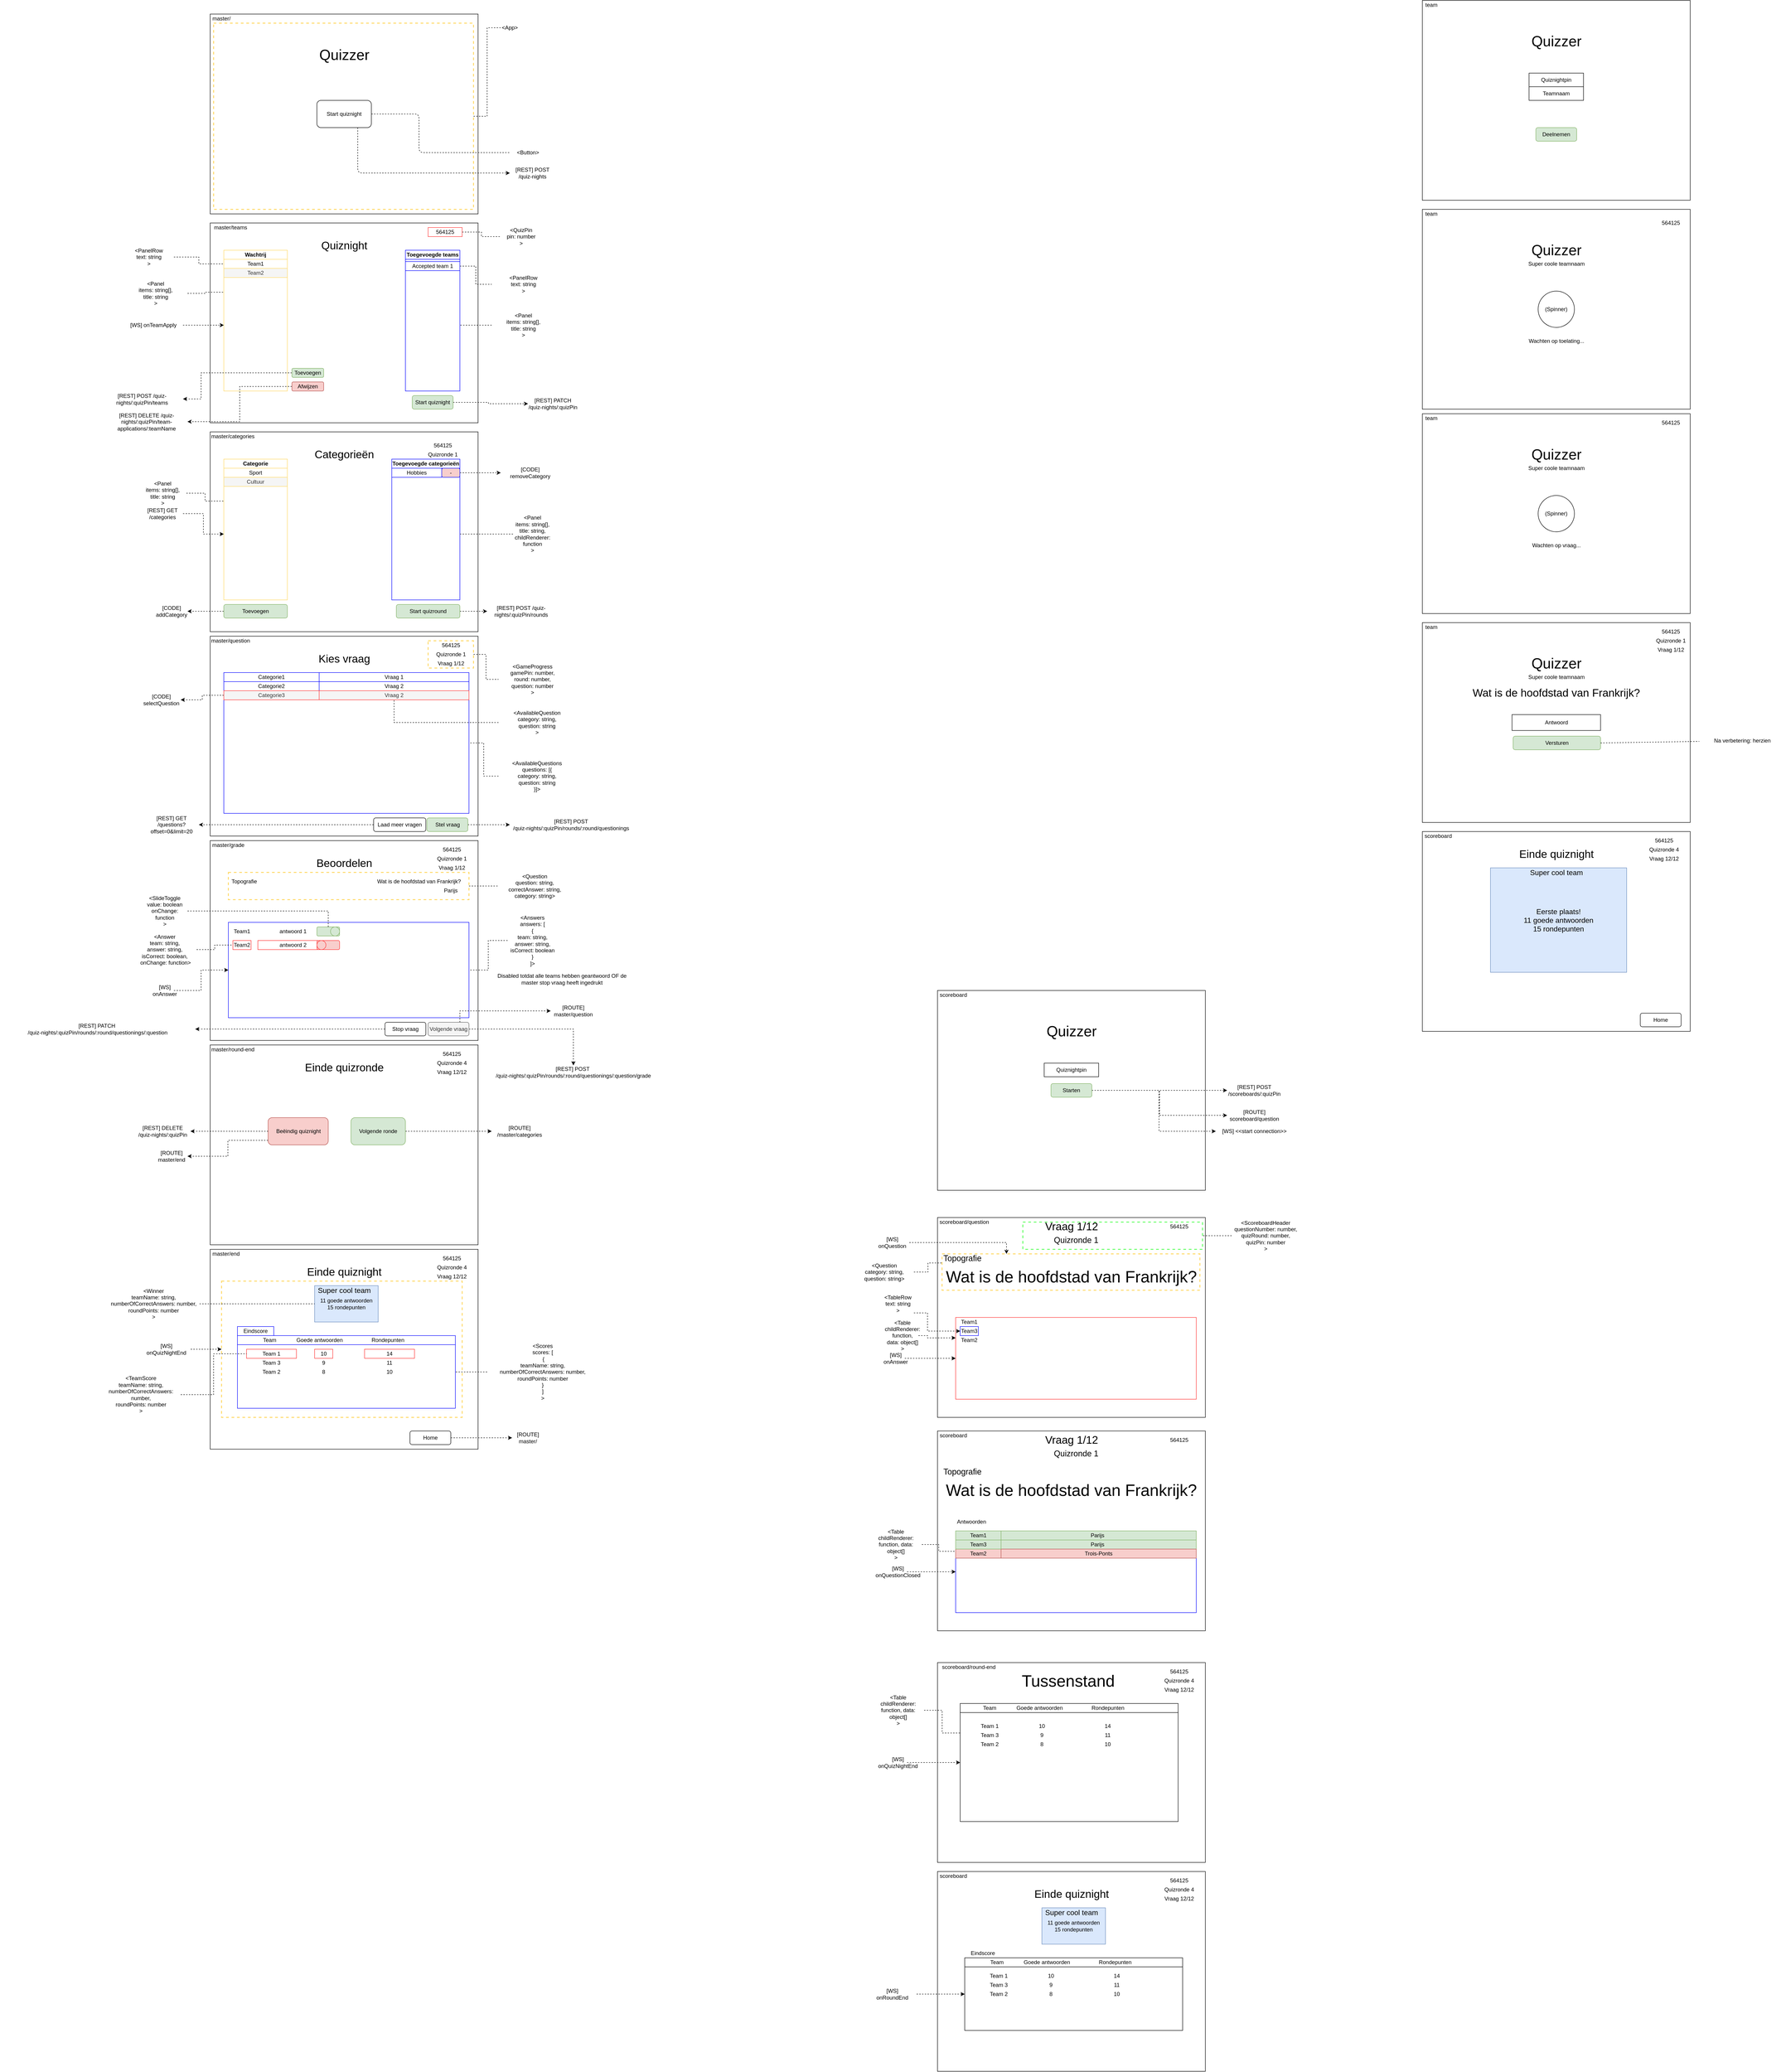 <mxfile version="13.7.9" type="github">
  <diagram name="Page-1" id="f1b7ffb7-ca1e-a977-7cf5-a751b3c06c05">
    <mxGraphModel dx="2499" dy="934" grid="1" gridSize="10" guides="1" tooltips="1" connect="1" arrows="1" fold="1" page="1" pageScale="1" pageWidth="826" pageHeight="1169" background="#ffffff" math="0" shadow="0">
      <root>
        <mxCell id="0" />
        <mxCell id="1" parent="0" />
        <mxCell id="tzb5yaRrSsXEz6ic2CVl-163" value="" style="rounded=0;whiteSpace=wrap;html=1;" parent="1" vertex="1">
          <mxGeometry x="1652" y="2690" width="590" height="440" as="geometry" />
        </mxCell>
        <mxCell id="bd66M0HTxPimwIOGu9iC-121" value="" style="rounded=0;whiteSpace=wrap;html=1;dashed=1;strokeWidth=2;fillColor=#ffffff;strokeColor=#66FF66;" vertex="1" parent="1">
          <mxGeometry x="1840" y="2700" width="395.75" height="60" as="geometry" />
        </mxCell>
        <mxCell id="bd66M0HTxPimwIOGu9iC-112" value="" style="rounded=0;whiteSpace=wrap;html=1;dashed=1;strokeColor=#FFD966;strokeWidth=2;fillColor=#ffffff;" vertex="1" parent="1">
          <mxGeometry x="1662" y="2770" width="568" height="80" as="geometry" />
        </mxCell>
        <mxCell id="tzb5yaRrSsXEz6ic2CVl-146" value="" style="rounded=0;whiteSpace=wrap;html=1;" parent="1" vertex="1">
          <mxGeometry x="50" y="2760" width="590" height="440" as="geometry" />
        </mxCell>
        <mxCell id="bd66M0HTxPimwIOGu9iC-94" value="" style="rounded=0;whiteSpace=wrap;html=1;dashed=1;strokeColor=#FFD966;strokeWidth=2;fillColor=#ffffff;" vertex="1" parent="1">
          <mxGeometry x="75" y="2830" width="530" height="300" as="geometry" />
        </mxCell>
        <mxCell id="tzb5yaRrSsXEz6ic2CVl-111" value="" style="rounded=0;whiteSpace=wrap;html=1;" parent="1" vertex="1">
          <mxGeometry x="50" y="1860" width="590" height="440" as="geometry" />
        </mxCell>
        <mxCell id="bd66M0HTxPimwIOGu9iC-64" style="edgeStyle=orthogonalEdgeStyle;rounded=0;orthogonalLoop=1;jettySize=auto;html=1;entryX=0;entryY=0.5;entryDx=0;entryDy=0;dashed=1;endArrow=none;endFill=0;" edge="1" parent="1" source="bd66M0HTxPimwIOGu9iC-62" target="bd66M0HTxPimwIOGu9iC-63">
          <mxGeometry relative="1" as="geometry" />
        </mxCell>
        <mxCell id="bd66M0HTxPimwIOGu9iC-62" value="" style="rounded=0;whiteSpace=wrap;html=1;dashed=1;strokeColor=#FFD966;strokeWidth=2;fillColor=#ffffff;" vertex="1" parent="1">
          <mxGeometry x="90" y="1930" width="530" height="60" as="geometry" />
        </mxCell>
        <mxCell id="tzb5yaRrSsXEz6ic2CVl-95" value="" style="rounded=0;whiteSpace=wrap;html=1;" parent="1" vertex="1">
          <mxGeometry x="50" y="1410" width="590" height="440" as="geometry" />
        </mxCell>
        <mxCell id="bd66M0HTxPimwIOGu9iC-59" style="edgeStyle=orthogonalEdgeStyle;rounded=0;orthogonalLoop=1;jettySize=auto;html=1;dashed=1;endArrow=none;endFill=0;" edge="1" parent="1" source="bd66M0HTxPimwIOGu9iC-55" target="bd66M0HTxPimwIOGu9iC-57">
          <mxGeometry relative="1" as="geometry" />
        </mxCell>
        <mxCell id="bd66M0HTxPimwIOGu9iC-55" value="" style="rounded=0;whiteSpace=wrap;html=1;dashed=1;strokeWidth=2;strokeColor=#FFD966;" vertex="1" parent="1">
          <mxGeometry x="530" y="1420" width="100" height="60" as="geometry" />
        </mxCell>
        <mxCell id="tzb5yaRrSsXEz6ic2CVl-61" value="" style="rounded=0;whiteSpace=wrap;html=1;" parent="1" vertex="1">
          <mxGeometry x="50" y="40" width="590" height="440" as="geometry" />
        </mxCell>
        <mxCell id="bd66M0HTxPimwIOGu9iC-5" value="" style="rounded=0;whiteSpace=wrap;html=1;dashed=1;strokeWidth=2;strokeColor=#FFD966;" vertex="1" parent="1">
          <mxGeometry x="178.75" y="170" width="352.5" height="210" as="geometry" />
        </mxCell>
        <mxCell id="bd66M0HTxPimwIOGu9iC-4" style="edgeStyle=orthogonalEdgeStyle;rounded=0;orthogonalLoop=1;jettySize=auto;html=1;entryX=0;entryY=0.5;entryDx=0;entryDy=0;dashed=1;endArrow=none;endFill=0;" edge="1" parent="1" source="bd66M0HTxPimwIOGu9iC-1" target="bd66M0HTxPimwIOGu9iC-3">
          <mxGeometry relative="1" as="geometry" />
        </mxCell>
        <mxCell id="bd66M0HTxPimwIOGu9iC-1" value="" style="rounded=0;whiteSpace=wrap;html=1;dashed=1;strokeWidth=2;strokeColor=#FFD966;" vertex="1" parent="1">
          <mxGeometry x="57.5" y="60" width="572.5" height="410" as="geometry" />
        </mxCell>
        <mxCell id="tzb5yaRrSsXEz6ic2CVl-62" value="master/" style="text;html=1;strokeColor=none;fillColor=none;align=center;verticalAlign=middle;whiteSpace=wrap;rounded=0;" parent="1" vertex="1">
          <mxGeometry x="50" y="40" width="50" height="20" as="geometry" />
        </mxCell>
        <mxCell id="tzb5yaRrSsXEz6ic2CVl-64" value="" style="rounded=0;whiteSpace=wrap;html=1;" parent="1" vertex="1">
          <mxGeometry x="50" y="500" width="590" height="440" as="geometry" />
        </mxCell>
        <mxCell id="tzb5yaRrSsXEz6ic2CVl-65" value="master/teams" style="text;html=1;strokeColor=none;fillColor=none;align=center;verticalAlign=middle;whiteSpace=wrap;rounded=0;" parent="1" vertex="1">
          <mxGeometry x="50" y="500" width="90" height="20" as="geometry" />
        </mxCell>
        <mxCell id="tzb5yaRrSsXEz6ic2CVl-67" value="" style="rounded=0;whiteSpace=wrap;html=1;labelBorderColor=#FFD966;strokeColor=#FFD966;" parent="1" vertex="1">
          <mxGeometry x="80" y="580" width="140" height="290" as="geometry" />
        </mxCell>
        <mxCell id="tzb5yaRrSsXEz6ic2CVl-68" value="&lt;b&gt;Wachtrij&lt;/b&gt;" style="text;html=1;fillColor=none;align=center;verticalAlign=middle;whiteSpace=wrap;rounded=0;labelBorderColor=none;strokeColor=#FFD966;" parent="1" vertex="1">
          <mxGeometry x="80" y="560" width="140" height="20" as="geometry" />
        </mxCell>
        <mxCell id="tzb5yaRrSsXEz6ic2CVl-69" value="Team1" style="text;html=1;strokeColor=none;fillColor=none;align=center;verticalAlign=middle;whiteSpace=wrap;rounded=0;labelBorderColor=none;" parent="1" vertex="1">
          <mxGeometry x="80" y="580" width="140" height="20" as="geometry" />
        </mxCell>
        <mxCell id="tzb5yaRrSsXEz6ic2CVl-70" value="Team2" style="text;html=1;fillColor=#f5f5f5;align=center;verticalAlign=middle;whiteSpace=wrap;rounded=0;fontColor=#333333;labelBorderColor=none;strokeColor=#FFD966;" parent="1" vertex="1">
          <mxGeometry x="80" y="600" width="140" height="20" as="geometry" />
        </mxCell>
        <mxCell id="bd66M0HTxPimwIOGu9iC-14" style="edgeStyle=orthogonalEdgeStyle;rounded=0;orthogonalLoop=1;jettySize=auto;html=1;entryX=1;entryY=0.5;entryDx=0;entryDy=0;dashed=1;endArrow=classic;endFill=1;" edge="1" parent="1" source="tzb5yaRrSsXEz6ic2CVl-71" target="bd66M0HTxPimwIOGu9iC-13">
          <mxGeometry relative="1" as="geometry">
            <Array as="points">
              <mxPoint x="30" y="830" />
              <mxPoint x="30" y="888" />
            </Array>
          </mxGeometry>
        </mxCell>
        <mxCell id="tzb5yaRrSsXEz6ic2CVl-71" value="Toevoegen" style="rounded=1;whiteSpace=wrap;html=1;fillColor=#d5e8d4;strokeColor=#82b366;" parent="1" vertex="1">
          <mxGeometry x="230" y="820" width="70" height="20" as="geometry" />
        </mxCell>
        <mxCell id="bd66M0HTxPimwIOGu9iC-17" style="edgeStyle=orthogonalEdgeStyle;rounded=0;orthogonalLoop=1;jettySize=auto;html=1;entryX=1;entryY=0.5;entryDx=0;entryDy=0;dashed=1;endArrow=classic;endFill=1;" edge="1" parent="1" source="tzb5yaRrSsXEz6ic2CVl-72" target="bd66M0HTxPimwIOGu9iC-16">
          <mxGeometry relative="1" as="geometry" />
        </mxCell>
        <mxCell id="tzb5yaRrSsXEz6ic2CVl-72" value="Afwijzen" style="rounded=1;whiteSpace=wrap;html=1;fillColor=#f8cecc;strokeColor=#b85450;" parent="1" vertex="1">
          <mxGeometry x="230" y="850" width="70" height="20" as="geometry" />
        </mxCell>
        <mxCell id="tzb5yaRrSsXEz6ic2CVl-73" value="" style="rounded=0;whiteSpace=wrap;html=1;strokeColor=#0000FF;" parent="1" vertex="1">
          <mxGeometry x="480" y="580" width="120" height="290" as="geometry" />
        </mxCell>
        <mxCell id="tzb5yaRrSsXEz6ic2CVl-74" value="&lt;b&gt;Toegevoegde teams&lt;/b&gt;" style="text;html=1;fillColor=none;align=center;verticalAlign=middle;whiteSpace=wrap;rounded=0;strokeColor=#0000FF;" parent="1" vertex="1">
          <mxGeometry x="480" y="560" width="120" height="20" as="geometry" />
        </mxCell>
        <mxCell id="bd66M0HTxPimwIOGu9iC-18" style="edgeStyle=orthogonalEdgeStyle;rounded=0;orthogonalLoop=1;jettySize=auto;html=1;entryX=0;entryY=0.5;entryDx=0;entryDy=0;dashed=1;endArrow=classic;endFill=1;" edge="1" parent="1" source="tzb5yaRrSsXEz6ic2CVl-75" target="bd66M0HTxPimwIOGu9iC-15">
          <mxGeometry relative="1" as="geometry">
            <Array as="points">
              <mxPoint x="663" y="895" />
              <mxPoint x="663" y="898" />
              <mxPoint x="750" y="898" />
            </Array>
          </mxGeometry>
        </mxCell>
        <mxCell id="tzb5yaRrSsXEz6ic2CVl-75" value="Start quiznight" style="rounded=1;whiteSpace=wrap;html=1;fillColor=#d5e8d4;strokeColor=#82b366;" parent="1" vertex="1">
          <mxGeometry x="495" y="880" width="90" height="30" as="geometry" />
        </mxCell>
        <mxCell id="bd66M0HTxPimwIOGu9iC-29" style="edgeStyle=orthogonalEdgeStyle;rounded=0;orthogonalLoop=1;jettySize=auto;html=1;entryX=0;entryY=0.5;entryDx=0;entryDy=0;dashed=1;endArrow=none;endFill=0;" edge="1" parent="1" source="tzb5yaRrSsXEz6ic2CVl-76" target="bd66M0HTxPimwIOGu9iC-28">
          <mxGeometry relative="1" as="geometry" />
        </mxCell>
        <mxCell id="tzb5yaRrSsXEz6ic2CVl-76" value="Accepted team 1" style="text;html=1;fillColor=none;align=center;verticalAlign=middle;whiteSpace=wrap;rounded=0;strokeColor=#0000FF;" parent="1" vertex="1">
          <mxGeometry x="480" y="585" width="120" height="20" as="geometry" />
        </mxCell>
        <mxCell id="tzb5yaRrSsXEz6ic2CVl-78" value="&lt;font style=&quot;font-size: 24px&quot;&gt;Quiznight&lt;/font&gt;" style="text;html=1;strokeColor=none;fillColor=none;align=center;verticalAlign=middle;whiteSpace=wrap;rounded=0;" parent="1" vertex="1">
          <mxGeometry x="252.5" y="530" width="185" height="40" as="geometry" />
        </mxCell>
        <mxCell id="tzb5yaRrSsXEz6ic2CVl-81" value="" style="rounded=0;whiteSpace=wrap;html=1;" parent="1" vertex="1">
          <mxGeometry x="50" y="960" width="590" height="440" as="geometry" />
        </mxCell>
        <mxCell id="tzb5yaRrSsXEz6ic2CVl-82" value="master/categories" style="text;html=1;strokeColor=none;fillColor=none;align=center;verticalAlign=middle;whiteSpace=wrap;rounded=0;" parent="1" vertex="1">
          <mxGeometry x="50" y="960" width="100" height="20" as="geometry" />
        </mxCell>
        <mxCell id="tzb5yaRrSsXEz6ic2CVl-83" value="" style="rounded=0;whiteSpace=wrap;html=1;strokeColor=#FFD966;" parent="1" vertex="1">
          <mxGeometry x="80" y="1040" width="140" height="290" as="geometry" />
        </mxCell>
        <mxCell id="tzb5yaRrSsXEz6ic2CVl-84" value="&lt;b&gt;Categorie&lt;/b&gt;" style="text;html=1;fillColor=none;align=center;verticalAlign=middle;whiteSpace=wrap;rounded=0;strokeColor=#FFD966;" parent="1" vertex="1">
          <mxGeometry x="80" y="1020" width="140" height="20" as="geometry" />
        </mxCell>
        <mxCell id="tzb5yaRrSsXEz6ic2CVl-85" value="Sport" style="text;html=1;fillColor=none;align=center;verticalAlign=middle;whiteSpace=wrap;rounded=0;strokeColor=#FFD966;" parent="1" vertex="1">
          <mxGeometry x="80" y="1040" width="140" height="20" as="geometry" />
        </mxCell>
        <mxCell id="tzb5yaRrSsXEz6ic2CVl-86" value="Cultuur" style="text;html=1;fillColor=#f5f5f5;align=center;verticalAlign=middle;whiteSpace=wrap;rounded=0;fontColor=#333333;strokeColor=#FFD966;" parent="1" vertex="1">
          <mxGeometry x="80" y="1060" width="140" height="20" as="geometry" />
        </mxCell>
        <mxCell id="bd66M0HTxPimwIOGu9iC-45" style="edgeStyle=orthogonalEdgeStyle;rounded=0;orthogonalLoop=1;jettySize=auto;html=1;dashed=1;endArrow=classic;endFill=1;" edge="1" parent="1" source="tzb5yaRrSsXEz6ic2CVl-87" target="bd66M0HTxPimwIOGu9iC-41">
          <mxGeometry relative="1" as="geometry" />
        </mxCell>
        <mxCell id="tzb5yaRrSsXEz6ic2CVl-87" value="Toevoegen" style="rounded=1;whiteSpace=wrap;html=1;fillColor=#d5e8d4;strokeColor=#82b366;" parent="1" vertex="1">
          <mxGeometry x="80" y="1340" width="140" height="30" as="geometry" />
        </mxCell>
        <mxCell id="bd66M0HTxPimwIOGu9iC-48" style="edgeStyle=orthogonalEdgeStyle;rounded=0;orthogonalLoop=1;jettySize=auto;html=1;entryX=0;entryY=0.5;entryDx=0;entryDy=0;dashed=1;endArrow=none;endFill=0;" edge="1" parent="1" source="tzb5yaRrSsXEz6ic2CVl-89" target="bd66M0HTxPimwIOGu9iC-47">
          <mxGeometry relative="1" as="geometry" />
        </mxCell>
        <mxCell id="tzb5yaRrSsXEz6ic2CVl-89" value="" style="rounded=0;whiteSpace=wrap;html=1;strokeColor=#0000FF;" parent="1" vertex="1">
          <mxGeometry x="450" y="1040" width="150" height="290" as="geometry" />
        </mxCell>
        <mxCell id="tzb5yaRrSsXEz6ic2CVl-90" value="&lt;b&gt;Toegevoegde categorieën&lt;/b&gt;" style="text;html=1;fillColor=none;align=center;verticalAlign=middle;whiteSpace=wrap;rounded=0;strokeColor=#0000FF;" parent="1" vertex="1">
          <mxGeometry x="450" y="1020" width="150" height="20" as="geometry" />
        </mxCell>
        <mxCell id="bd66M0HTxPimwIOGu9iC-39" style="edgeStyle=orthogonalEdgeStyle;rounded=0;orthogonalLoop=1;jettySize=auto;html=1;entryX=0;entryY=0.5;entryDx=0;entryDy=0;dashed=1;endArrow=classic;endFill=1;" edge="1" parent="1" source="tzb5yaRrSsXEz6ic2CVl-91" target="bd66M0HTxPimwIOGu9iC-37">
          <mxGeometry relative="1" as="geometry" />
        </mxCell>
        <mxCell id="tzb5yaRrSsXEz6ic2CVl-91" value="Start quizround" style="rounded=1;whiteSpace=wrap;html=1;fillColor=#d5e8d4;strokeColor=#82b366;" parent="1" vertex="1">
          <mxGeometry x="460" y="1340" width="140" height="30" as="geometry" />
        </mxCell>
        <mxCell id="tzb5yaRrSsXEz6ic2CVl-92" value="Hobbies" style="text;html=1;fillColor=none;align=center;verticalAlign=middle;whiteSpace=wrap;rounded=0;strokeColor=#0000FF;" parent="1" vertex="1">
          <mxGeometry x="450" y="1040" width="110" height="20" as="geometry" />
        </mxCell>
        <mxCell id="tzb5yaRrSsXEz6ic2CVl-93" value="&lt;font style=&quot;font-size: 24px&quot;&gt;Categorieën&lt;/font&gt;" style="text;html=1;strokeColor=none;fillColor=none;align=center;verticalAlign=middle;whiteSpace=wrap;rounded=0;" parent="1" vertex="1">
          <mxGeometry x="252.5" y="990" width="185" height="40" as="geometry" />
        </mxCell>
        <mxCell id="bd66M0HTxPimwIOGu9iC-44" style="edgeStyle=orthogonalEdgeStyle;rounded=0;orthogonalLoop=1;jettySize=auto;html=1;dashed=1;endArrow=classic;endFill=1;" edge="1" parent="1" source="tzb5yaRrSsXEz6ic2CVl-94" target="bd66M0HTxPimwIOGu9iC-43">
          <mxGeometry relative="1" as="geometry" />
        </mxCell>
        <mxCell id="tzb5yaRrSsXEz6ic2CVl-94" value="-" style="rounded=1;whiteSpace=wrap;html=1;fillColor=#f8cecc;strokeColor=#0000FF;" parent="1" vertex="1">
          <mxGeometry x="560" y="1040" width="40" height="20" as="geometry" />
        </mxCell>
        <mxCell id="tzb5yaRrSsXEz6ic2CVl-96" value="master/question" style="text;html=1;strokeColor=none;fillColor=none;align=center;verticalAlign=middle;whiteSpace=wrap;rounded=0;" parent="1" vertex="1">
          <mxGeometry x="50" y="1410" width="90" height="20" as="geometry" />
        </mxCell>
        <mxCell id="tzb5yaRrSsXEz6ic2CVl-97" value="&lt;font style=&quot;font-size: 24px&quot;&gt;Kies vraag&lt;/font&gt;" style="text;html=1;strokeColor=none;fillColor=none;align=center;verticalAlign=middle;whiteSpace=wrap;rounded=0;" parent="1" vertex="1">
          <mxGeometry x="252.5" y="1440" width="185" height="40" as="geometry" />
        </mxCell>
        <mxCell id="tzb5yaRrSsXEz6ic2CVl-98" value="" style="rounded=0;whiteSpace=wrap;html=1;strokeColor=#0000FF;" parent="1" vertex="1">
          <mxGeometry x="80" y="1490" width="540" height="310" as="geometry" />
        </mxCell>
        <mxCell id="bd66M0HTxPimwIOGu9iC-34" style="edgeStyle=orthogonalEdgeStyle;rounded=0;orthogonalLoop=1;jettySize=auto;html=1;entryX=0;entryY=0.5;entryDx=0;entryDy=0;dashed=1;endArrow=none;endFill=0;" edge="1" parent="1" source="tzb5yaRrSsXEz6ic2CVl-102" target="bd66M0HTxPimwIOGu9iC-33">
          <mxGeometry relative="1" as="geometry" />
        </mxCell>
        <mxCell id="tzb5yaRrSsXEz6ic2CVl-102" value="564125" style="text;html=1;fillColor=none;align=center;verticalAlign=middle;whiteSpace=wrap;rounded=0;strokeColor=#FF3333;" parent="1" vertex="1">
          <mxGeometry x="530" y="510" width="75" height="20" as="geometry" />
        </mxCell>
        <mxCell id="tzb5yaRrSsXEz6ic2CVl-103" value="564125" style="text;html=1;fillColor=none;align=center;verticalAlign=middle;whiteSpace=wrap;rounded=0;" parent="1" vertex="1">
          <mxGeometry x="525" y="980" width="75" height="20" as="geometry" />
        </mxCell>
        <mxCell id="tzb5yaRrSsXEz6ic2CVl-104" value="Categorie1" style="text;html=1;fillColor=none;align=center;verticalAlign=middle;whiteSpace=wrap;rounded=0;strokeColor=#0000FF;" parent="1" vertex="1">
          <mxGeometry x="80" y="1490" width="210" height="20" as="geometry" />
        </mxCell>
        <mxCell id="tzb5yaRrSsXEz6ic2CVl-105" value="Vraag 1" style="text;html=1;fillColor=none;align=center;verticalAlign=middle;whiteSpace=wrap;rounded=0;strokeColor=#0000FF;" parent="1" vertex="1">
          <mxGeometry x="290" y="1490" width="330" height="20" as="geometry" />
        </mxCell>
        <mxCell id="tzb5yaRrSsXEz6ic2CVl-106" value="Categorie2" style="text;html=1;fillColor=none;align=center;verticalAlign=middle;whiteSpace=wrap;rounded=0;strokeColor=#0000FF;" parent="1" vertex="1">
          <mxGeometry x="80" y="1510" width="210" height="20" as="geometry" />
        </mxCell>
        <mxCell id="tzb5yaRrSsXEz6ic2CVl-107" value="Vraag 2" style="text;html=1;fillColor=none;align=center;verticalAlign=middle;whiteSpace=wrap;rounded=0;strokeColor=#0000FF;" parent="1" vertex="1">
          <mxGeometry x="290" y="1510" width="330" height="20" as="geometry" />
        </mxCell>
        <mxCell id="bd66M0HTxPimwIOGu9iC-50" style="edgeStyle=orthogonalEdgeStyle;rounded=0;orthogonalLoop=1;jettySize=auto;html=1;entryX=1;entryY=0.5;entryDx=0;entryDy=0;dashed=1;endArrow=classic;endFill=1;" edge="1" parent="1" source="tzb5yaRrSsXEz6ic2CVl-108" target="bd66M0HTxPimwIOGu9iC-49">
          <mxGeometry relative="1" as="geometry" />
        </mxCell>
        <mxCell id="tzb5yaRrSsXEz6ic2CVl-108" value="Categorie3" style="text;html=1;fillColor=#f5f5f5;align=center;verticalAlign=middle;whiteSpace=wrap;rounded=0;fontColor=#333333;strokeColor=#FF3333;" parent="1" vertex="1">
          <mxGeometry x="80" y="1530" width="210" height="20" as="geometry" />
        </mxCell>
        <mxCell id="tzb5yaRrSsXEz6ic2CVl-109" value="Vraag 2" style="text;html=1;fillColor=#f5f5f5;align=center;verticalAlign=middle;whiteSpace=wrap;rounded=0;fontColor=#333333;strokeColor=#FF3333;" parent="1" vertex="1">
          <mxGeometry x="290" y="1530" width="330" height="20" as="geometry" />
        </mxCell>
        <mxCell id="bd66M0HTxPimwIOGu9iC-58" style="edgeStyle=orthogonalEdgeStyle;rounded=0;orthogonalLoop=1;jettySize=auto;html=1;entryX=0;entryY=0.5;entryDx=0;entryDy=0;dashed=1;endArrow=classic;endFill=1;" edge="1" parent="1" source="tzb5yaRrSsXEz6ic2CVl-110" target="bd66M0HTxPimwIOGu9iC-56">
          <mxGeometry relative="1" as="geometry" />
        </mxCell>
        <mxCell id="tzb5yaRrSsXEz6ic2CVl-110" value="Stel vraag" style="rounded=1;whiteSpace=wrap;html=1;fillColor=#d5e8d4;strokeColor=#82b366;" parent="1" vertex="1">
          <mxGeometry x="527.5" y="1810" width="90" height="30" as="geometry" />
        </mxCell>
        <mxCell id="tzb5yaRrSsXEz6ic2CVl-112" value="master/grade" style="text;html=1;strokeColor=none;fillColor=none;align=center;verticalAlign=middle;whiteSpace=wrap;rounded=0;" parent="1" vertex="1">
          <mxGeometry x="50" y="1860" width="80" height="20" as="geometry" />
        </mxCell>
        <mxCell id="tzb5yaRrSsXEz6ic2CVl-113" value="&lt;font style=&quot;font-size: 24px&quot;&gt;Beoordelen&lt;/font&gt;" style="text;html=1;strokeColor=none;fillColor=none;align=center;verticalAlign=middle;whiteSpace=wrap;rounded=0;" parent="1" vertex="1">
          <mxGeometry x="252.5" y="1890" width="185" height="40" as="geometry" />
        </mxCell>
        <mxCell id="tzb5yaRrSsXEz6ic2CVl-114" value="" style="rounded=0;whiteSpace=wrap;html=1;strokeColor=#0000FF;" parent="1" vertex="1">
          <mxGeometry x="90" y="2040" width="530" height="210" as="geometry" />
        </mxCell>
        <mxCell id="tzb5yaRrSsXEz6ic2CVl-115" value="Team1" style="text;html=1;strokeColor=none;fillColor=none;align=center;verticalAlign=middle;whiteSpace=wrap;rounded=0;" parent="1" vertex="1">
          <mxGeometry x="100" y="2050" width="40" height="20" as="geometry" />
        </mxCell>
        <mxCell id="tzb5yaRrSsXEz6ic2CVl-116" value="antwoord 1" style="text;html=1;strokeColor=none;fillColor=none;align=center;verticalAlign=middle;whiteSpace=wrap;rounded=0;" parent="1" vertex="1">
          <mxGeometry x="155" y="2050" width="155" height="20" as="geometry" />
        </mxCell>
        <mxCell id="bd66M0HTxPimwIOGu9iC-61" style="edgeStyle=orthogonalEdgeStyle;rounded=0;orthogonalLoop=1;jettySize=auto;html=1;entryX=0.5;entryY=0;entryDx=0;entryDy=0;dashed=1;endArrow=classic;endFill=1;exitX=1;exitY=0.5;exitDx=0;exitDy=0;" edge="1" parent="1" source="tzb5yaRrSsXEz6ic2CVl-124" target="bd66M0HTxPimwIOGu9iC-60">
          <mxGeometry relative="1" as="geometry">
            <Array as="points">
              <mxPoint x="850" y="2275" />
            </Array>
          </mxGeometry>
        </mxCell>
        <mxCell id="tzb5yaRrSsXEz6ic2CVl-117" value="" style="rounded=1;whiteSpace=wrap;html=1;fillColor=#d5e8d4;strokeColor=#82b366;" parent="1" vertex="1">
          <mxGeometry x="285" y="2050" width="50" height="20" as="geometry" />
        </mxCell>
        <mxCell id="tzb5yaRrSsXEz6ic2CVl-119" value="Team2" style="text;html=1;fillColor=none;align=center;verticalAlign=middle;whiteSpace=wrap;rounded=0;strokeColor=#FF3333;" parent="1" vertex="1">
          <mxGeometry x="100" y="2080" width="40" height="20" as="geometry" />
        </mxCell>
        <mxCell id="tzb5yaRrSsXEz6ic2CVl-120" value="antwoord 2" style="text;html=1;fillColor=none;align=center;verticalAlign=middle;whiteSpace=wrap;rounded=0;strokeColor=#FF3333;" parent="1" vertex="1">
          <mxGeometry x="155" y="2080" width="155" height="20" as="geometry" />
        </mxCell>
        <mxCell id="tzb5yaRrSsXEz6ic2CVl-121" value="" style="rounded=1;whiteSpace=wrap;html=1;fillColor=#f8cecc;strokeColor=#FF3333;" parent="1" vertex="1">
          <mxGeometry x="285" y="2080" width="50" height="20" as="geometry" />
        </mxCell>
        <mxCell id="tzb5yaRrSsXEz6ic2CVl-122" value="" style="ellipse;whiteSpace=wrap;html=1;aspect=fixed;fillColor=#f8cecc;strokeColor=#FF3333;" parent="1" vertex="1">
          <mxGeometry x="285" y="2080" width="20" height="20" as="geometry" />
        </mxCell>
        <mxCell id="bd66M0HTxPimwIOGu9iC-75" style="edgeStyle=orthogonalEdgeStyle;rounded=0;orthogonalLoop=1;jettySize=auto;html=1;dashed=1;endArrow=classic;endFill=1;" edge="1" parent="1" source="tzb5yaRrSsXEz6ic2CVl-124" target="bd66M0HTxPimwIOGu9iC-73">
          <mxGeometry relative="1" as="geometry">
            <Array as="points">
              <mxPoint x="600" y="2235" />
            </Array>
          </mxGeometry>
        </mxCell>
        <mxCell id="tzb5yaRrSsXEz6ic2CVl-124" value="Volgende vraag" style="rounded=1;whiteSpace=wrap;html=1;fillColor=#f5f5f5;strokeColor=#666666;fontColor=#333333;" parent="1" vertex="1">
          <mxGeometry x="530" y="2260" width="90" height="30" as="geometry" />
        </mxCell>
        <mxCell id="bd66M0HTxPimwIOGu9iC-72" style="edgeStyle=orthogonalEdgeStyle;rounded=0;orthogonalLoop=1;jettySize=auto;html=1;entryX=1;entryY=0.5;entryDx=0;entryDy=0;dashed=1;endArrow=classic;endFill=1;" edge="1" parent="1" source="tzb5yaRrSsXEz6ic2CVl-126" target="bd66M0HTxPimwIOGu9iC-71">
          <mxGeometry relative="1" as="geometry" />
        </mxCell>
        <mxCell id="tzb5yaRrSsXEz6ic2CVl-126" value="Stop vraag" style="rounded=1;whiteSpace=wrap;html=1;" parent="1" vertex="1">
          <mxGeometry x="435" y="2260" width="90" height="30" as="geometry" />
        </mxCell>
        <mxCell id="tzb5yaRrSsXEz6ic2CVl-127" value="Disabled totdat alle teams hebben geantwoord OF de master stop vraag heeft ingedrukt" style="text;html=1;strokeColor=none;fillColor=none;align=center;verticalAlign=middle;whiteSpace=wrap;rounded=0;" parent="1" vertex="1">
          <mxGeometry x="680" y="2150" width="290" height="30" as="geometry" />
        </mxCell>
        <mxCell id="tzb5yaRrSsXEz6ic2CVl-128" value="Vraag 1/12" style="text;html=1;strokeColor=none;fillColor=none;align=center;verticalAlign=middle;whiteSpace=wrap;rounded=0;" parent="1" vertex="1">
          <mxGeometry x="545" y="1910" width="75" height="20" as="geometry" />
        </mxCell>
        <mxCell id="tzb5yaRrSsXEz6ic2CVl-129" value="Quizronde 1" style="text;html=1;strokeColor=none;fillColor=none;align=center;verticalAlign=middle;whiteSpace=wrap;rounded=0;" parent="1" vertex="1">
          <mxGeometry x="545" y="1890" width="75" height="20" as="geometry" />
        </mxCell>
        <mxCell id="tzb5yaRrSsXEz6ic2CVl-130" value="564125" style="text;html=1;strokeColor=none;fillColor=none;align=center;verticalAlign=middle;whiteSpace=wrap;rounded=0;" parent="1" vertex="1">
          <mxGeometry x="545" y="1870" width="75" height="20" as="geometry" />
        </mxCell>
        <mxCell id="tzb5yaRrSsXEz6ic2CVl-131" value="" style="rounded=0;whiteSpace=wrap;html=1;" parent="1" vertex="1">
          <mxGeometry x="50" y="2310" width="590" height="440" as="geometry" />
        </mxCell>
        <mxCell id="tzb5yaRrSsXEz6ic2CVl-132" value="master/round-end" style="text;html=1;strokeColor=none;fillColor=none;align=center;verticalAlign=middle;whiteSpace=wrap;rounded=0;" parent="1" vertex="1">
          <mxGeometry x="50" y="2310" width="100" height="20" as="geometry" />
        </mxCell>
        <mxCell id="tzb5yaRrSsXEz6ic2CVl-133" value="&lt;font style=&quot;font-size: 24px&quot;&gt;Einde quizronde&lt;/font&gt;" style="text;html=1;strokeColor=none;fillColor=none;align=center;verticalAlign=middle;whiteSpace=wrap;rounded=0;" parent="1" vertex="1">
          <mxGeometry x="252.5" y="2340" width="185" height="40" as="geometry" />
        </mxCell>
        <mxCell id="tzb5yaRrSsXEz6ic2CVl-134" value="Vraag 12/12" style="text;html=1;strokeColor=none;fillColor=none;align=center;verticalAlign=middle;whiteSpace=wrap;rounded=0;" parent="1" vertex="1">
          <mxGeometry x="545" y="2360" width="75" height="20" as="geometry" />
        </mxCell>
        <mxCell id="tzb5yaRrSsXEz6ic2CVl-135" value="Quizronde 4" style="text;html=1;strokeColor=none;fillColor=none;align=center;verticalAlign=middle;whiteSpace=wrap;rounded=0;" parent="1" vertex="1">
          <mxGeometry x="545" y="2340" width="75" height="20" as="geometry" />
        </mxCell>
        <mxCell id="tzb5yaRrSsXEz6ic2CVl-136" value="564125" style="text;html=1;strokeColor=none;fillColor=none;align=center;verticalAlign=middle;whiteSpace=wrap;rounded=0;" parent="1" vertex="1">
          <mxGeometry x="545" y="2320" width="75" height="20" as="geometry" />
        </mxCell>
        <mxCell id="bd66M0HTxPimwIOGu9iC-91" style="edgeStyle=orthogonalEdgeStyle;rounded=0;orthogonalLoop=1;jettySize=auto;html=1;entryX=1;entryY=0.5;entryDx=0;entryDy=0;dashed=1;startArrow=none;startFill=0;endArrow=classic;endFill=1;" edge="1" parent="1" source="tzb5yaRrSsXEz6ic2CVl-137" target="bd66M0HTxPimwIOGu9iC-90">
          <mxGeometry relative="1" as="geometry">
            <Array as="points">
              <mxPoint x="89" y="2520" />
              <mxPoint x="89" y="2555" />
            </Array>
          </mxGeometry>
        </mxCell>
        <mxCell id="tzb5yaRrSsXEz6ic2CVl-137" value="Beëindig quiznight" style="rounded=1;whiteSpace=wrap;html=1;fillColor=#f8cecc;strokeColor=#b85450;" parent="1" vertex="1">
          <mxGeometry x="177.5" y="2470" width="132.5" height="60" as="geometry" />
        </mxCell>
        <mxCell id="bd66M0HTxPimwIOGu9iC-88" style="edgeStyle=orthogonalEdgeStyle;rounded=0;orthogonalLoop=1;jettySize=auto;html=1;dashed=1;startArrow=none;startFill=0;endArrow=classic;endFill=1;" edge="1" parent="1" source="tzb5yaRrSsXEz6ic2CVl-138" target="bd66M0HTxPimwIOGu9iC-87">
          <mxGeometry relative="1" as="geometry" />
        </mxCell>
        <mxCell id="tzb5yaRrSsXEz6ic2CVl-138" value="Volgende ronde" style="rounded=1;whiteSpace=wrap;html=1;fillColor=#d5e8d4;strokeColor=#82b366;" parent="1" vertex="1">
          <mxGeometry x="360" y="2470" width="120" height="60" as="geometry" />
        </mxCell>
        <mxCell id="tzb5yaRrSsXEz6ic2CVl-147" value="master/end" style="text;html=1;strokeColor=none;fillColor=none;align=center;verticalAlign=middle;whiteSpace=wrap;rounded=0;" parent="1" vertex="1">
          <mxGeometry x="50" y="2760" width="70" height="20" as="geometry" />
        </mxCell>
        <mxCell id="tzb5yaRrSsXEz6ic2CVl-148" value="&lt;font style=&quot;font-size: 24px&quot;&gt;Einde quiznight&lt;/font&gt;" style="text;html=1;strokeColor=none;fillColor=none;align=center;verticalAlign=middle;whiteSpace=wrap;rounded=0;" parent="1" vertex="1">
          <mxGeometry x="252.5" y="2790" width="185" height="40" as="geometry" />
        </mxCell>
        <mxCell id="tzb5yaRrSsXEz6ic2CVl-149" value="Vraag 12/12" style="text;html=1;strokeColor=none;fillColor=none;align=center;verticalAlign=middle;whiteSpace=wrap;rounded=0;" parent="1" vertex="1">
          <mxGeometry x="545" y="2810" width="75" height="20" as="geometry" />
        </mxCell>
        <mxCell id="tzb5yaRrSsXEz6ic2CVl-150" value="Quizronde 4" style="text;html=1;strokeColor=none;fillColor=none;align=center;verticalAlign=middle;whiteSpace=wrap;rounded=0;" parent="1" vertex="1">
          <mxGeometry x="545" y="2790" width="75" height="20" as="geometry" />
        </mxCell>
        <mxCell id="tzb5yaRrSsXEz6ic2CVl-151" value="564125" style="text;html=1;strokeColor=none;fillColor=none;align=center;verticalAlign=middle;whiteSpace=wrap;rounded=0;" parent="1" vertex="1">
          <mxGeometry x="545" y="2770" width="75" height="20" as="geometry" />
        </mxCell>
        <mxCell id="bd66M0HTxPimwIOGu9iC-102" style="edgeStyle=orthogonalEdgeStyle;rounded=0;orthogonalLoop=1;jettySize=auto;html=1;entryX=0;entryY=0.5;entryDx=0;entryDy=0;dashed=1;startArrow=none;startFill=0;endArrow=classic;endFill=1;" edge="1" parent="1" source="tzb5yaRrSsXEz6ic2CVl-153" target="bd66M0HTxPimwIOGu9iC-101">
          <mxGeometry relative="1" as="geometry" />
        </mxCell>
        <mxCell id="tzb5yaRrSsXEz6ic2CVl-153" value="Home" style="rounded=1;whiteSpace=wrap;html=1;" parent="1" vertex="1">
          <mxGeometry x="490" y="3160" width="90" height="30" as="geometry" />
        </mxCell>
        <mxCell id="tzb5yaRrSsXEz6ic2CVl-162" value="Eindscore" style="text;html=1;fillColor=none;align=center;verticalAlign=middle;whiteSpace=wrap;rounded=0;strokeColor=#0000FF;" parent="1" vertex="1">
          <mxGeometry x="110" y="2930" width="80" height="20" as="geometry" />
        </mxCell>
        <mxCell id="tzb5yaRrSsXEz6ic2CVl-164" value="scoreboard/question" style="text;html=1;strokeColor=none;fillColor=none;align=center;verticalAlign=middle;whiteSpace=wrap;rounded=0;" parent="1" vertex="1">
          <mxGeometry x="1652" y="2690" width="118" height="20" as="geometry" />
        </mxCell>
        <mxCell id="tzb5yaRrSsXEz6ic2CVl-166" value="" style="rounded=0;whiteSpace=wrap;html=1;strokeColor=#FF3333;" parent="1" vertex="1">
          <mxGeometry x="1692" y="2910" width="530" height="180" as="geometry" />
        </mxCell>
        <mxCell id="tzb5yaRrSsXEz6ic2CVl-167" value="Team1" style="text;html=1;strokeColor=none;fillColor=none;align=center;verticalAlign=middle;whiteSpace=wrap;rounded=0;" parent="1" vertex="1">
          <mxGeometry x="1702" y="2910" width="40" height="20" as="geometry" />
        </mxCell>
        <mxCell id="tzb5yaRrSsXEz6ic2CVl-171" value="Team3" style="text;html=1;fillColor=none;align=center;verticalAlign=middle;whiteSpace=wrap;rounded=0;strokeColor=#0000FF;" parent="1" vertex="1">
          <mxGeometry x="1702" y="2930" width="40" height="20" as="geometry" />
        </mxCell>
        <mxCell id="tzb5yaRrSsXEz6ic2CVl-177" value="&lt;font style=&quot;font-size: 24px&quot;&gt;Vraag 1/12&lt;/font&gt;" style="text;html=1;strokeColor=none;fillColor=none;align=center;verticalAlign=middle;whiteSpace=wrap;rounded=0;" parent="1" vertex="1">
          <mxGeometry x="1880.75" y="2700" width="132.5" height="20" as="geometry" />
        </mxCell>
        <mxCell id="tzb5yaRrSsXEz6ic2CVl-178" value="&lt;font style=&quot;font-size: 18px&quot;&gt;Quizronde 1&lt;/font&gt;" style="text;html=1;strokeColor=none;fillColor=none;align=center;verticalAlign=middle;whiteSpace=wrap;rounded=0;" parent="1" vertex="1">
          <mxGeometry x="1885.75" y="2730" width="142.5" height="20" as="geometry" />
        </mxCell>
        <mxCell id="tzb5yaRrSsXEz6ic2CVl-179" value="564125" style="text;html=1;fillColor=none;align=center;verticalAlign=middle;whiteSpace=wrap;rounded=0;" parent="1" vertex="1">
          <mxGeometry x="2147" y="2700" width="75" height="20" as="geometry" />
        </mxCell>
        <mxCell id="tzb5yaRrSsXEz6ic2CVl-180" value="" style="rounded=0;whiteSpace=wrap;html=1;" parent="1" vertex="1">
          <mxGeometry x="1652" y="3670" width="590" height="440" as="geometry" />
        </mxCell>
        <mxCell id="tzb5yaRrSsXEz6ic2CVl-181" value="scoreboard/round-end" style="text;html=1;strokeColor=none;fillColor=none;align=center;verticalAlign=middle;whiteSpace=wrap;rounded=0;" parent="1" vertex="1">
          <mxGeometry x="1652" y="3670" width="138" height="20" as="geometry" />
        </mxCell>
        <mxCell id="tzb5yaRrSsXEz6ic2CVl-183" value="Vraag 12/12" style="text;html=1;strokeColor=none;fillColor=none;align=center;verticalAlign=middle;whiteSpace=wrap;rounded=0;" parent="1" vertex="1">
          <mxGeometry x="2147" y="3720" width="75" height="20" as="geometry" />
        </mxCell>
        <mxCell id="tzb5yaRrSsXEz6ic2CVl-184" value="Quizronde 4" style="text;html=1;strokeColor=none;fillColor=none;align=center;verticalAlign=middle;whiteSpace=wrap;rounded=0;" parent="1" vertex="1">
          <mxGeometry x="2147" y="3700" width="75" height="20" as="geometry" />
        </mxCell>
        <mxCell id="tzb5yaRrSsXEz6ic2CVl-185" value="564125" style="text;html=1;strokeColor=none;fillColor=none;align=center;verticalAlign=middle;whiteSpace=wrap;rounded=0;" parent="1" vertex="1">
          <mxGeometry x="2147" y="3680" width="75" height="20" as="geometry" />
        </mxCell>
        <mxCell id="tzb5yaRrSsXEz6ic2CVl-188" value="" style="rounded=0;whiteSpace=wrap;html=1;" parent="1" vertex="1">
          <mxGeometry x="1702" y="3760" width="480" height="260" as="geometry" />
        </mxCell>
        <mxCell id="tzb5yaRrSsXEz6ic2CVl-189" value="Team 1" style="text;html=1;strokeColor=none;fillColor=none;align=center;verticalAlign=middle;whiteSpace=wrap;rounded=0;" parent="1" vertex="1">
          <mxGeometry x="1712" y="3800" width="110" height="20" as="geometry" />
        </mxCell>
        <mxCell id="tzb5yaRrSsXEz6ic2CVl-190" value="14" style="text;html=1;strokeColor=none;fillColor=none;align=center;verticalAlign=middle;whiteSpace=wrap;rounded=0;" parent="1" vertex="1">
          <mxGeometry x="1972" y="3800" width="110" height="20" as="geometry" />
        </mxCell>
        <mxCell id="tzb5yaRrSsXEz6ic2CVl-191" value="Team 3" style="text;html=1;strokeColor=none;fillColor=none;align=center;verticalAlign=middle;whiteSpace=wrap;rounded=0;" parent="1" vertex="1">
          <mxGeometry x="1712" y="3820" width="110" height="20" as="geometry" />
        </mxCell>
        <mxCell id="tzb5yaRrSsXEz6ic2CVl-192" value="11" style="text;html=1;strokeColor=none;fillColor=none;align=center;verticalAlign=middle;whiteSpace=wrap;rounded=0;" parent="1" vertex="1">
          <mxGeometry x="1972" y="3820" width="110" height="20" as="geometry" />
        </mxCell>
        <mxCell id="tzb5yaRrSsXEz6ic2CVl-193" value="Team 2" style="text;html=1;strokeColor=none;fillColor=none;align=center;verticalAlign=middle;whiteSpace=wrap;rounded=0;" parent="1" vertex="1">
          <mxGeometry x="1712" y="3840" width="110" height="20" as="geometry" />
        </mxCell>
        <mxCell id="tzb5yaRrSsXEz6ic2CVl-194" value="10" style="text;html=1;strokeColor=none;fillColor=none;align=center;verticalAlign=middle;whiteSpace=wrap;rounded=0;" parent="1" vertex="1">
          <mxGeometry x="1972" y="3840" width="110" height="20" as="geometry" />
        </mxCell>
        <mxCell id="tzb5yaRrSsXEz6ic2CVl-195" value="&lt;font style=&quot;font-size: 36px&quot;&gt;Tussenstand&lt;/font&gt;" style="text;html=1;strokeColor=none;fillColor=none;align=center;verticalAlign=middle;whiteSpace=wrap;rounded=0;" parent="1" vertex="1">
          <mxGeometry x="1899.5" y="3700" width="80" height="20" as="geometry" />
        </mxCell>
        <mxCell id="tzb5yaRrSsXEz6ic2CVl-196" value="Wat is de hoofdstad van Frankrijk?" style="text;html=1;strokeColor=none;fillColor=none;align=center;verticalAlign=middle;whiteSpace=wrap;rounded=0;" parent="1" vertex="1">
          <mxGeometry x="395" y="1940" width="230" height="20" as="geometry" />
        </mxCell>
        <mxCell id="tzb5yaRrSsXEz6ic2CVl-197" value="Topografie" style="text;html=1;strokeColor=none;fillColor=none;align=center;verticalAlign=middle;whiteSpace=wrap;rounded=0;" parent="1" vertex="1">
          <mxGeometry x="90" y="1940" width="70" height="20" as="geometry" />
        </mxCell>
        <mxCell id="tzb5yaRrSsXEz6ic2CVl-198" value="Parijs" style="text;html=1;strokeColor=none;fillColor=none;align=center;verticalAlign=middle;whiteSpace=wrap;rounded=0;" parent="1" vertex="1">
          <mxGeometry x="560" y="1960" width="40" height="20" as="geometry" />
        </mxCell>
        <mxCell id="tzb5yaRrSsXEz6ic2CVl-199" value="&lt;font style=&quot;font-size: 36px&quot;&gt;Wat is de hoofdstad van Frankrijk?&lt;/font&gt;" style="text;html=1;strokeColor=none;fillColor=none;align=center;verticalAlign=middle;whiteSpace=wrap;rounded=0;" parent="1" vertex="1">
          <mxGeometry x="1652" y="2790" width="590" height="60" as="geometry" />
        </mxCell>
        <mxCell id="tzb5yaRrSsXEz6ic2CVl-200" value="&lt;font style=&quot;font-size: 18px&quot;&gt;Topografie&lt;/font&gt;" style="text;html=1;strokeColor=none;fillColor=none;align=center;verticalAlign=middle;whiteSpace=wrap;rounded=0;" parent="1" vertex="1">
          <mxGeometry x="1672" y="2770" width="70" height="20" as="geometry" />
        </mxCell>
        <mxCell id="tzb5yaRrSsXEz6ic2CVl-203" value="Team2" style="text;html=1;strokeColor=none;fillColor=none;align=center;verticalAlign=middle;whiteSpace=wrap;rounded=0;" parent="1" vertex="1">
          <mxGeometry x="1702" y="2950" width="40" height="20" as="geometry" />
        </mxCell>
        <mxCell id="tzb5yaRrSsXEz6ic2CVl-205" value="10" style="text;html=1;strokeColor=none;fillColor=none;align=center;verticalAlign=middle;whiteSpace=wrap;rounded=0;" parent="1" vertex="1">
          <mxGeometry x="1862" y="3800" width="40" height="20" as="geometry" />
        </mxCell>
        <mxCell id="tzb5yaRrSsXEz6ic2CVl-206" value="9" style="text;html=1;strokeColor=none;fillColor=none;align=center;verticalAlign=middle;whiteSpace=wrap;rounded=0;" parent="1" vertex="1">
          <mxGeometry x="1862" y="3820" width="40" height="20" as="geometry" />
        </mxCell>
        <mxCell id="tzb5yaRrSsXEz6ic2CVl-207" value="8" style="text;html=1;strokeColor=none;fillColor=none;align=center;verticalAlign=middle;whiteSpace=wrap;rounded=0;" parent="1" vertex="1">
          <mxGeometry x="1862" y="3840" width="40" height="20" as="geometry" />
        </mxCell>
        <mxCell id="tzb5yaRrSsXEz6ic2CVl-209" value="" style="rounded=0;whiteSpace=wrap;html=1;" parent="1" vertex="1">
          <mxGeometry x="1702" y="3760" width="480" height="20" as="geometry" />
        </mxCell>
        <mxCell id="tzb5yaRrSsXEz6ic2CVl-210" value="Team" style="text;html=1;strokeColor=none;fillColor=none;align=center;verticalAlign=middle;whiteSpace=wrap;rounded=0;" parent="1" vertex="1">
          <mxGeometry x="1747" y="3760" width="40" height="20" as="geometry" />
        </mxCell>
        <mxCell id="tzb5yaRrSsXEz6ic2CVl-211" value="Goede antwoorden" style="text;html=1;strokeColor=none;fillColor=none;align=center;verticalAlign=middle;whiteSpace=wrap;rounded=0;" parent="1" vertex="1">
          <mxGeometry x="1822" y="3760" width="110" height="20" as="geometry" />
        </mxCell>
        <mxCell id="tzb5yaRrSsXEz6ic2CVl-212" value="Rondepunten" style="text;html=1;strokeColor=none;fillColor=none;align=center;verticalAlign=middle;whiteSpace=wrap;rounded=0;" parent="1" vertex="1">
          <mxGeometry x="1979.5" y="3760" width="95" height="20" as="geometry" />
        </mxCell>
        <mxCell id="tzb5yaRrSsXEz6ic2CVl-240" value="" style="rounded=0;whiteSpace=wrap;html=1;strokeColor=#0000FF;" parent="1" vertex="1">
          <mxGeometry x="110" y="2950" width="480" height="160" as="geometry" />
        </mxCell>
        <mxCell id="tzb5yaRrSsXEz6ic2CVl-241" value="" style="rounded=0;whiteSpace=wrap;html=1;strokeColor=#0000FF;" parent="1" vertex="1">
          <mxGeometry x="110" y="2950" width="480" height="20" as="geometry" />
        </mxCell>
        <mxCell id="tzb5yaRrSsXEz6ic2CVl-242" value="Team" style="text;html=1;strokeColor=none;fillColor=none;align=center;verticalAlign=middle;whiteSpace=wrap;rounded=0;" parent="1" vertex="1">
          <mxGeometry x="161.25" y="2950" width="40" height="20" as="geometry" />
        </mxCell>
        <mxCell id="tzb5yaRrSsXEz6ic2CVl-243" value="Goede antwoorden" style="text;html=1;strokeColor=none;fillColor=none;align=center;verticalAlign=middle;whiteSpace=wrap;rounded=0;" parent="1" vertex="1">
          <mxGeometry x="236.25" y="2950" width="110" height="20" as="geometry" />
        </mxCell>
        <mxCell id="tzb5yaRrSsXEz6ic2CVl-244" value="Rondepunten" style="text;html=1;strokeColor=none;fillColor=none;align=center;verticalAlign=middle;whiteSpace=wrap;rounded=0;" parent="1" vertex="1">
          <mxGeometry x="393.75" y="2950" width="95" height="20" as="geometry" />
        </mxCell>
        <mxCell id="tzb5yaRrSsXEz6ic2CVl-245" value="Team 1" style="text;html=1;fillColor=none;align=center;verticalAlign=middle;whiteSpace=wrap;rounded=0;strokeColor=#FF3333;" parent="1" vertex="1">
          <mxGeometry x="130" y="2980" width="110" height="20" as="geometry" />
        </mxCell>
        <mxCell id="tzb5yaRrSsXEz6ic2CVl-246" value="14" style="text;html=1;fillColor=none;align=center;verticalAlign=middle;whiteSpace=wrap;rounded=0;strokeColor=#FF3333;" parent="1" vertex="1">
          <mxGeometry x="390" y="2980" width="110" height="20" as="geometry" />
        </mxCell>
        <mxCell id="tzb5yaRrSsXEz6ic2CVl-247" value="Team 3" style="text;html=1;strokeColor=none;fillColor=none;align=center;verticalAlign=middle;whiteSpace=wrap;rounded=0;" parent="1" vertex="1">
          <mxGeometry x="130" y="3000" width="110" height="20" as="geometry" />
        </mxCell>
        <mxCell id="tzb5yaRrSsXEz6ic2CVl-248" value="11" style="text;html=1;strokeColor=none;fillColor=none;align=center;verticalAlign=middle;whiteSpace=wrap;rounded=0;" parent="1" vertex="1">
          <mxGeometry x="390" y="3000" width="110" height="20" as="geometry" />
        </mxCell>
        <mxCell id="tzb5yaRrSsXEz6ic2CVl-249" value="Team 2" style="text;html=1;strokeColor=none;fillColor=none;align=center;verticalAlign=middle;whiteSpace=wrap;rounded=0;" parent="1" vertex="1">
          <mxGeometry x="130" y="3020" width="110" height="20" as="geometry" />
        </mxCell>
        <mxCell id="tzb5yaRrSsXEz6ic2CVl-250" value="10" style="text;html=1;strokeColor=none;fillColor=none;align=center;verticalAlign=middle;whiteSpace=wrap;rounded=0;" parent="1" vertex="1">
          <mxGeometry x="390" y="3020" width="110" height="20" as="geometry" />
        </mxCell>
        <mxCell id="tzb5yaRrSsXEz6ic2CVl-251" value="10" style="text;html=1;fillColor=none;align=center;verticalAlign=middle;whiteSpace=wrap;rounded=0;strokeColor=#FF3333;" parent="1" vertex="1">
          <mxGeometry x="280" y="2980" width="40" height="20" as="geometry" />
        </mxCell>
        <mxCell id="tzb5yaRrSsXEz6ic2CVl-252" value="9" style="text;html=1;strokeColor=none;fillColor=none;align=center;verticalAlign=middle;whiteSpace=wrap;rounded=0;" parent="1" vertex="1">
          <mxGeometry x="280" y="3000" width="40" height="20" as="geometry" />
        </mxCell>
        <mxCell id="tzb5yaRrSsXEz6ic2CVl-253" value="8" style="text;html=1;strokeColor=none;fillColor=none;align=center;verticalAlign=middle;whiteSpace=wrap;rounded=0;" parent="1" vertex="1">
          <mxGeometry x="280" y="3020" width="40" height="20" as="geometry" />
        </mxCell>
        <mxCell id="tzb5yaRrSsXEz6ic2CVl-254" value="" style="rounded=0;whiteSpace=wrap;html=1;" parent="1" vertex="1">
          <mxGeometry x="2720" y="10" width="590" height="440" as="geometry" />
        </mxCell>
        <mxCell id="tzb5yaRrSsXEz6ic2CVl-255" value="team" style="text;html=1;strokeColor=none;fillColor=none;align=center;verticalAlign=middle;whiteSpace=wrap;rounded=0;" parent="1" vertex="1">
          <mxGeometry x="2720" y="10" width="40" height="20" as="geometry" />
        </mxCell>
        <mxCell id="tzb5yaRrSsXEz6ic2CVl-256" value="&lt;font style=&quot;font-size: 32px&quot;&gt;Quizzer&lt;/font&gt;" style="text;html=1;strokeColor=none;fillColor=none;align=center;verticalAlign=middle;whiteSpace=wrap;rounded=0;" parent="1" vertex="1">
          <mxGeometry x="2922.5" y="80" width="185" height="40" as="geometry" />
        </mxCell>
        <mxCell id="tzb5yaRrSsXEz6ic2CVl-257" value="Teamnaam" style="rounded=0;whiteSpace=wrap;html=1;" parent="1" vertex="1">
          <mxGeometry x="2955" y="200" width="120" height="30" as="geometry" />
        </mxCell>
        <mxCell id="tzb5yaRrSsXEz6ic2CVl-259" value="Quiznightpin" style="rounded=0;whiteSpace=wrap;html=1;" parent="1" vertex="1">
          <mxGeometry x="2955" y="170" width="120" height="30" as="geometry" />
        </mxCell>
        <mxCell id="tzb5yaRrSsXEz6ic2CVl-260" value="Deelnemen" style="rounded=1;whiteSpace=wrap;html=1;fillColor=#d5e8d4;strokeColor=#82b366;" parent="1" vertex="1">
          <mxGeometry x="2970" y="290" width="90" height="30" as="geometry" />
        </mxCell>
        <mxCell id="tzb5yaRrSsXEz6ic2CVl-261" value="" style="rounded=0;whiteSpace=wrap;html=1;" parent="1" vertex="1">
          <mxGeometry x="2720" y="470" width="590" height="440" as="geometry" />
        </mxCell>
        <mxCell id="tzb5yaRrSsXEz6ic2CVl-262" value="team" style="text;html=1;strokeColor=none;fillColor=none;align=center;verticalAlign=middle;whiteSpace=wrap;rounded=0;" parent="1" vertex="1">
          <mxGeometry x="2720" y="470" width="40" height="20" as="geometry" />
        </mxCell>
        <mxCell id="tzb5yaRrSsXEz6ic2CVl-263" value="&lt;font style=&quot;font-size: 32px&quot;&gt;Quizzer&lt;/font&gt;" style="text;html=1;strokeColor=none;fillColor=none;align=center;verticalAlign=middle;whiteSpace=wrap;rounded=0;" parent="1" vertex="1">
          <mxGeometry x="2922.5" y="540" width="185" height="40" as="geometry" />
        </mxCell>
        <mxCell id="tzb5yaRrSsXEz6ic2CVl-267" value="Super coole teamnaam" style="text;html=1;strokeColor=none;fillColor=none;align=center;verticalAlign=middle;whiteSpace=wrap;rounded=0;" parent="1" vertex="1">
          <mxGeometry x="2947.5" y="580" width="135" height="20" as="geometry" />
        </mxCell>
        <mxCell id="tzb5yaRrSsXEz6ic2CVl-268" value="(Spinner)" style="ellipse;whiteSpace=wrap;html=1;aspect=fixed;" parent="1" vertex="1">
          <mxGeometry x="2975" y="650" width="80" height="80" as="geometry" />
        </mxCell>
        <mxCell id="tzb5yaRrSsXEz6ic2CVl-269" value="Wachten op toelating..." style="text;html=1;strokeColor=none;fillColor=none;align=center;verticalAlign=middle;whiteSpace=wrap;rounded=0;" parent="1" vertex="1">
          <mxGeometry x="2942.5" y="750" width="145" height="20" as="geometry" />
        </mxCell>
        <mxCell id="tzb5yaRrSsXEz6ic2CVl-270" value="" style="rounded=0;whiteSpace=wrap;html=1;" parent="1" vertex="1">
          <mxGeometry x="2720" y="920" width="590" height="440" as="geometry" />
        </mxCell>
        <mxCell id="tzb5yaRrSsXEz6ic2CVl-271" value="team" style="text;html=1;strokeColor=none;fillColor=none;align=center;verticalAlign=middle;whiteSpace=wrap;rounded=0;" parent="1" vertex="1">
          <mxGeometry x="2720" y="920" width="40" height="20" as="geometry" />
        </mxCell>
        <mxCell id="tzb5yaRrSsXEz6ic2CVl-272" value="&lt;font style=&quot;font-size: 32px&quot;&gt;Quizzer&lt;/font&gt;" style="text;html=1;strokeColor=none;fillColor=none;align=center;verticalAlign=middle;whiteSpace=wrap;rounded=0;" parent="1" vertex="1">
          <mxGeometry x="2922.5" y="990" width="185" height="40" as="geometry" />
        </mxCell>
        <mxCell id="tzb5yaRrSsXEz6ic2CVl-273" value="Super coole teamnaam" style="text;html=1;strokeColor=none;fillColor=none;align=center;verticalAlign=middle;whiteSpace=wrap;rounded=0;" parent="1" vertex="1">
          <mxGeometry x="2947.5" y="1030" width="135" height="20" as="geometry" />
        </mxCell>
        <mxCell id="tzb5yaRrSsXEz6ic2CVl-274" value="(Spinner)" style="ellipse;whiteSpace=wrap;html=1;aspect=fixed;" parent="1" vertex="1">
          <mxGeometry x="2975" y="1100" width="80" height="80" as="geometry" />
        </mxCell>
        <mxCell id="tzb5yaRrSsXEz6ic2CVl-275" value="Wachten op vraag..." style="text;html=1;strokeColor=none;fillColor=none;align=center;verticalAlign=middle;whiteSpace=wrap;rounded=0;" parent="1" vertex="1">
          <mxGeometry x="2942.5" y="1200" width="145" height="20" as="geometry" />
        </mxCell>
        <mxCell id="tzb5yaRrSsXEz6ic2CVl-276" value="564125" style="text;html=1;strokeColor=none;fillColor=none;align=center;verticalAlign=middle;whiteSpace=wrap;rounded=0;" parent="1" vertex="1">
          <mxGeometry x="3230" y="490" width="75" height="20" as="geometry" />
        </mxCell>
        <mxCell id="tzb5yaRrSsXEz6ic2CVl-277" value="564125" style="text;html=1;strokeColor=none;fillColor=none;align=center;verticalAlign=middle;whiteSpace=wrap;rounded=0;" parent="1" vertex="1">
          <mxGeometry x="3230" y="930" width="75" height="20" as="geometry" />
        </mxCell>
        <mxCell id="tzb5yaRrSsXEz6ic2CVl-278" value="" style="rounded=0;whiteSpace=wrap;html=1;" parent="1" vertex="1">
          <mxGeometry x="2720" y="1380" width="590" height="440" as="geometry" />
        </mxCell>
        <mxCell id="tzb5yaRrSsXEz6ic2CVl-279" value="team" style="text;html=1;strokeColor=none;fillColor=none;align=center;verticalAlign=middle;whiteSpace=wrap;rounded=0;" parent="1" vertex="1">
          <mxGeometry x="2720" y="1380" width="40" height="20" as="geometry" />
        </mxCell>
        <mxCell id="tzb5yaRrSsXEz6ic2CVl-280" value="&lt;font style=&quot;font-size: 32px&quot;&gt;Quizzer&lt;/font&gt;" style="text;html=1;strokeColor=none;fillColor=none;align=center;verticalAlign=middle;whiteSpace=wrap;rounded=0;" parent="1" vertex="1">
          <mxGeometry x="2922.5" y="1450" width="185" height="40" as="geometry" />
        </mxCell>
        <mxCell id="tzb5yaRrSsXEz6ic2CVl-281" value="Super coole teamnaam" style="text;html=1;strokeColor=none;fillColor=none;align=center;verticalAlign=middle;whiteSpace=wrap;rounded=0;" parent="1" vertex="1">
          <mxGeometry x="2947.5" y="1490" width="135" height="20" as="geometry" />
        </mxCell>
        <mxCell id="tzb5yaRrSsXEz6ic2CVl-284" value="564125" style="text;html=1;strokeColor=none;fillColor=none;align=center;verticalAlign=middle;whiteSpace=wrap;rounded=0;" parent="1" vertex="1">
          <mxGeometry x="3230" y="1390" width="75" height="20" as="geometry" />
        </mxCell>
        <mxCell id="tzb5yaRrSsXEz6ic2CVl-285" value="Vraag 1/12" style="text;html=1;strokeColor=none;fillColor=none;align=center;verticalAlign=middle;whiteSpace=wrap;rounded=0;" parent="1" vertex="1">
          <mxGeometry x="3230" y="1430" width="75" height="20" as="geometry" />
        </mxCell>
        <mxCell id="tzb5yaRrSsXEz6ic2CVl-286" value="Quizronde 1" style="text;html=1;strokeColor=none;fillColor=none;align=center;verticalAlign=middle;whiteSpace=wrap;rounded=0;" parent="1" vertex="1">
          <mxGeometry x="3230" y="1410" width="75" height="20" as="geometry" />
        </mxCell>
        <mxCell id="tzb5yaRrSsXEz6ic2CVl-287" value="&lt;font style=&quot;font-size: 24px&quot;&gt;Wat is de hoofdstad van Frankrijk?&lt;/font&gt;" style="text;html=1;strokeColor=none;fillColor=none;align=center;verticalAlign=middle;whiteSpace=wrap;rounded=0;" parent="1" vertex="1">
          <mxGeometry x="2720" y="1510" width="590" height="50" as="geometry" />
        </mxCell>
        <mxCell id="tzb5yaRrSsXEz6ic2CVl-288" value="Antwoord" style="rounded=0;whiteSpace=wrap;html=1;" parent="1" vertex="1">
          <mxGeometry x="2917.5" y="1582.5" width="195" height="35" as="geometry" />
        </mxCell>
        <mxCell id="tzb5yaRrSsXEz6ic2CVl-289" value="Versturen" style="rounded=1;whiteSpace=wrap;html=1;fillColor=#d5e8d4;strokeColor=#82b366;" parent="1" vertex="1">
          <mxGeometry x="2920" y="1630" width="192.5" height="30" as="geometry" />
        </mxCell>
        <mxCell id="tzb5yaRrSsXEz6ic2CVl-290" value="Na verbetering: herzien" style="text;html=1;strokeColor=none;fillColor=none;align=center;verticalAlign=middle;whiteSpace=wrap;rounded=0;" parent="1" vertex="1">
          <mxGeometry x="3330" y="1630" width="190" height="20" as="geometry" />
        </mxCell>
        <mxCell id="tzb5yaRrSsXEz6ic2CVl-291" value="" style="endArrow=none;dashed=1;html=1;exitX=1;exitY=0.5;exitDx=0;exitDy=0;" parent="1" source="tzb5yaRrSsXEz6ic2CVl-289" target="tzb5yaRrSsXEz6ic2CVl-290" edge="1">
          <mxGeometry width="50" height="50" relative="1" as="geometry">
            <mxPoint x="3140" y="1650" as="sourcePoint" />
            <mxPoint x="3190" y="1600" as="targetPoint" />
          </mxGeometry>
        </mxCell>
        <mxCell id="tzb5yaRrSsXEz6ic2CVl-295" value="&lt;span&gt;11 goede antwoorden&lt;/span&gt;&lt;br&gt;&lt;span&gt;15 rondepunten&lt;/span&gt;" style="rounded=0;whiteSpace=wrap;html=1;fillColor=#dae8fc;strokeColor=#6c8ebf;" parent="1" vertex="1">
          <mxGeometry x="280" y="2840" width="140" height="80" as="geometry" />
        </mxCell>
        <mxCell id="tzb5yaRrSsXEz6ic2CVl-294" value="&lt;font style=&quot;font-size: 16px&quot;&gt;Super cool team&lt;/font&gt;" style="text;html=1;strokeColor=none;fillColor=none;align=center;verticalAlign=middle;whiteSpace=wrap;rounded=0;" parent="1" vertex="1">
          <mxGeometry x="272.5" y="2840" width="145" height="20" as="geometry" />
        </mxCell>
        <mxCell id="tzb5yaRrSsXEz6ic2CVl-296" value="" style="rounded=0;whiteSpace=wrap;html=1;" parent="1" vertex="1">
          <mxGeometry x="1652" y="4130" width="590" height="440" as="geometry" />
        </mxCell>
        <mxCell id="tzb5yaRrSsXEz6ic2CVl-297" value="scoreboard" style="text;html=1;strokeColor=none;fillColor=none;align=center;verticalAlign=middle;whiteSpace=wrap;rounded=0;" parent="1" vertex="1">
          <mxGeometry x="1652" y="4130" width="70" height="20" as="geometry" />
        </mxCell>
        <mxCell id="tzb5yaRrSsXEz6ic2CVl-298" value="&lt;font style=&quot;font-size: 24px&quot;&gt;Einde quiznight&lt;/font&gt;" style="text;html=1;strokeColor=none;fillColor=none;align=center;verticalAlign=middle;whiteSpace=wrap;rounded=0;" parent="1" vertex="1">
          <mxGeometry x="1854.5" y="4160" width="185" height="40" as="geometry" />
        </mxCell>
        <mxCell id="tzb5yaRrSsXEz6ic2CVl-299" value="Vraag 12/12" style="text;html=1;strokeColor=none;fillColor=none;align=center;verticalAlign=middle;whiteSpace=wrap;rounded=0;" parent="1" vertex="1">
          <mxGeometry x="2147" y="4180" width="75" height="20" as="geometry" />
        </mxCell>
        <mxCell id="tzb5yaRrSsXEz6ic2CVl-300" value="Quizronde 4" style="text;html=1;strokeColor=none;fillColor=none;align=center;verticalAlign=middle;whiteSpace=wrap;rounded=0;" parent="1" vertex="1">
          <mxGeometry x="2147" y="4160" width="75" height="20" as="geometry" />
        </mxCell>
        <mxCell id="tzb5yaRrSsXEz6ic2CVl-301" value="564125" style="text;html=1;strokeColor=none;fillColor=none;align=center;verticalAlign=middle;whiteSpace=wrap;rounded=0;" parent="1" vertex="1">
          <mxGeometry x="2147" y="4140" width="75" height="20" as="geometry" />
        </mxCell>
        <mxCell id="tzb5yaRrSsXEz6ic2CVl-303" value="Eindscore" style="text;html=1;strokeColor=none;fillColor=none;align=center;verticalAlign=middle;whiteSpace=wrap;rounded=0;" parent="1" vertex="1">
          <mxGeometry x="1712" y="4300" width="80" height="20" as="geometry" />
        </mxCell>
        <mxCell id="tzb5yaRrSsXEz6ic2CVl-304" value="" style="rounded=0;whiteSpace=wrap;html=1;" parent="1" vertex="1">
          <mxGeometry x="1712" y="4320" width="480" height="160" as="geometry" />
        </mxCell>
        <mxCell id="tzb5yaRrSsXEz6ic2CVl-305" value="" style="rounded=0;whiteSpace=wrap;html=1;" parent="1" vertex="1">
          <mxGeometry x="1712" y="4320" width="480" height="20" as="geometry" />
        </mxCell>
        <mxCell id="tzb5yaRrSsXEz6ic2CVl-306" value="Team" style="text;html=1;strokeColor=none;fillColor=none;align=center;verticalAlign=middle;whiteSpace=wrap;rounded=0;" parent="1" vertex="1">
          <mxGeometry x="1763.25" y="4320" width="40" height="20" as="geometry" />
        </mxCell>
        <mxCell id="tzb5yaRrSsXEz6ic2CVl-307" value="Goede antwoorden" style="text;html=1;strokeColor=none;fillColor=none;align=center;verticalAlign=middle;whiteSpace=wrap;rounded=0;" parent="1" vertex="1">
          <mxGeometry x="1838.25" y="4320" width="110" height="20" as="geometry" />
        </mxCell>
        <mxCell id="tzb5yaRrSsXEz6ic2CVl-308" value="Rondepunten" style="text;html=1;strokeColor=none;fillColor=none;align=center;verticalAlign=middle;whiteSpace=wrap;rounded=0;" parent="1" vertex="1">
          <mxGeometry x="1995.75" y="4320" width="95" height="20" as="geometry" />
        </mxCell>
        <mxCell id="tzb5yaRrSsXEz6ic2CVl-309" value="Team 1" style="text;html=1;strokeColor=none;fillColor=none;align=center;verticalAlign=middle;whiteSpace=wrap;rounded=0;" parent="1" vertex="1">
          <mxGeometry x="1732" y="4350" width="110" height="20" as="geometry" />
        </mxCell>
        <mxCell id="tzb5yaRrSsXEz6ic2CVl-310" value="14" style="text;html=1;strokeColor=none;fillColor=none;align=center;verticalAlign=middle;whiteSpace=wrap;rounded=0;" parent="1" vertex="1">
          <mxGeometry x="1992" y="4350" width="110" height="20" as="geometry" />
        </mxCell>
        <mxCell id="tzb5yaRrSsXEz6ic2CVl-311" value="Team 3" style="text;html=1;strokeColor=none;fillColor=none;align=center;verticalAlign=middle;whiteSpace=wrap;rounded=0;" parent="1" vertex="1">
          <mxGeometry x="1732" y="4370" width="110" height="20" as="geometry" />
        </mxCell>
        <mxCell id="tzb5yaRrSsXEz6ic2CVl-312" value="11" style="text;html=1;strokeColor=none;fillColor=none;align=center;verticalAlign=middle;whiteSpace=wrap;rounded=0;" parent="1" vertex="1">
          <mxGeometry x="1992" y="4370" width="110" height="20" as="geometry" />
        </mxCell>
        <mxCell id="tzb5yaRrSsXEz6ic2CVl-313" value="Team 2" style="text;html=1;strokeColor=none;fillColor=none;align=center;verticalAlign=middle;whiteSpace=wrap;rounded=0;" parent="1" vertex="1">
          <mxGeometry x="1732" y="4390" width="110" height="20" as="geometry" />
        </mxCell>
        <mxCell id="tzb5yaRrSsXEz6ic2CVl-314" value="10" style="text;html=1;strokeColor=none;fillColor=none;align=center;verticalAlign=middle;whiteSpace=wrap;rounded=0;" parent="1" vertex="1">
          <mxGeometry x="1992" y="4390" width="110" height="20" as="geometry" />
        </mxCell>
        <mxCell id="tzb5yaRrSsXEz6ic2CVl-315" value="10" style="text;html=1;strokeColor=none;fillColor=none;align=center;verticalAlign=middle;whiteSpace=wrap;rounded=0;" parent="1" vertex="1">
          <mxGeometry x="1882" y="4350" width="40" height="20" as="geometry" />
        </mxCell>
        <mxCell id="tzb5yaRrSsXEz6ic2CVl-316" value="9" style="text;html=1;strokeColor=none;fillColor=none;align=center;verticalAlign=middle;whiteSpace=wrap;rounded=0;" parent="1" vertex="1">
          <mxGeometry x="1882" y="4370" width="40" height="20" as="geometry" />
        </mxCell>
        <mxCell id="tzb5yaRrSsXEz6ic2CVl-317" value="8" style="text;html=1;strokeColor=none;fillColor=none;align=center;verticalAlign=middle;whiteSpace=wrap;rounded=0;" parent="1" vertex="1">
          <mxGeometry x="1882" y="4390" width="40" height="20" as="geometry" />
        </mxCell>
        <mxCell id="tzb5yaRrSsXEz6ic2CVl-318" value="&lt;span&gt;11 goede antwoorden&lt;/span&gt;&lt;br&gt;&lt;span&gt;15 rondepunten&lt;/span&gt;" style="rounded=0;whiteSpace=wrap;html=1;fillColor=#dae8fc;strokeColor=#6c8ebf;" parent="1" vertex="1">
          <mxGeometry x="1882" y="4210" width="140" height="80" as="geometry" />
        </mxCell>
        <mxCell id="tzb5yaRrSsXEz6ic2CVl-319" value="&lt;font style=&quot;font-size: 16px&quot;&gt;Super cool team&lt;/font&gt;" style="text;html=1;strokeColor=none;fillColor=none;align=center;verticalAlign=middle;whiteSpace=wrap;rounded=0;" parent="1" vertex="1">
          <mxGeometry x="1874.5" y="4210" width="145" height="20" as="geometry" />
        </mxCell>
        <mxCell id="tzb5yaRrSsXEz6ic2CVl-320" value="" style="rounded=0;whiteSpace=wrap;html=1;" parent="1" vertex="1">
          <mxGeometry x="2720" y="1840" width="590" height="440" as="geometry" />
        </mxCell>
        <mxCell id="tzb5yaRrSsXEz6ic2CVl-321" value="scoreboard" style="text;html=1;strokeColor=none;fillColor=none;align=center;verticalAlign=middle;whiteSpace=wrap;rounded=0;" parent="1" vertex="1">
          <mxGeometry x="2720" y="1840" width="70" height="20" as="geometry" />
        </mxCell>
        <mxCell id="tzb5yaRrSsXEz6ic2CVl-322" value="&lt;font style=&quot;font-size: 24px&quot;&gt;Einde quiznight&lt;/font&gt;" style="text;html=1;strokeColor=none;fillColor=none;align=center;verticalAlign=middle;whiteSpace=wrap;rounded=0;" parent="1" vertex="1">
          <mxGeometry x="2922.5" y="1870" width="185" height="40" as="geometry" />
        </mxCell>
        <mxCell id="tzb5yaRrSsXEz6ic2CVl-323" value="Vraag 12/12" style="text;html=1;strokeColor=none;fillColor=none;align=center;verticalAlign=middle;whiteSpace=wrap;rounded=0;" parent="1" vertex="1">
          <mxGeometry x="3215" y="1890" width="75" height="20" as="geometry" />
        </mxCell>
        <mxCell id="tzb5yaRrSsXEz6ic2CVl-324" value="Quizronde 4" style="text;html=1;strokeColor=none;fillColor=none;align=center;verticalAlign=middle;whiteSpace=wrap;rounded=0;" parent="1" vertex="1">
          <mxGeometry x="3215" y="1870" width="75" height="20" as="geometry" />
        </mxCell>
        <mxCell id="tzb5yaRrSsXEz6ic2CVl-325" value="564125" style="text;html=1;strokeColor=none;fillColor=none;align=center;verticalAlign=middle;whiteSpace=wrap;rounded=0;" parent="1" vertex="1">
          <mxGeometry x="3215" y="1850" width="75" height="20" as="geometry" />
        </mxCell>
        <mxCell id="tzb5yaRrSsXEz6ic2CVl-341" value="&lt;font style=&quot;font-size: 16px&quot;&gt;Eerste plaats!&lt;br&gt;11 goede antwoorden&lt;br&gt;15 rondepunten&lt;br&gt;&lt;/font&gt;" style="rounded=0;whiteSpace=wrap;html=1;fillColor=#dae8fc;strokeColor=#6c8ebf;" parent="1" vertex="1">
          <mxGeometry x="2870" y="1920" width="300" height="230" as="geometry" />
        </mxCell>
        <mxCell id="tzb5yaRrSsXEz6ic2CVl-342" value="&lt;font style=&quot;font-size: 16px&quot;&gt;Super cool team&lt;/font&gt;" style="text;html=1;strokeColor=none;fillColor=none;align=center;verticalAlign=middle;whiteSpace=wrap;rounded=0;" parent="1" vertex="1">
          <mxGeometry x="2942.5" y="1920" width="145" height="20" as="geometry" />
        </mxCell>
        <mxCell id="tzb5yaRrSsXEz6ic2CVl-343" value="Home" style="rounded=1;whiteSpace=wrap;html=1;" parent="1" vertex="1">
          <mxGeometry x="3200" y="2240" width="90" height="30" as="geometry" />
        </mxCell>
        <mxCell id="tzb5yaRrSsXEz6ic2CVl-344" value="" style="endArrow=none;dashed=1;html=1;exitX=0.25;exitY=0;exitDx=0;exitDy=0;entryX=0;entryY=1;entryDx=0;entryDy=0;strokeColor=none;rounded=0;" parent="1" source="tzb5yaRrSsXEz6ic2CVl-124" target="tzb5yaRrSsXEz6ic2CVl-127" edge="1">
          <mxGeometry width="50" height="50" relative="1" as="geometry">
            <mxPoint x="740" y="2280" as="sourcePoint" />
            <mxPoint x="790" y="2230" as="targetPoint" />
            <Array as="points">
              <mxPoint x="553" y="2180" />
            </Array>
          </mxGeometry>
        </mxCell>
        <mxCell id="tzb5yaRrSsXEz6ic2CVl-356" value="" style="rounded=0;whiteSpace=wrap;html=1;" parent="1" vertex="1">
          <mxGeometry x="1652" y="3160" width="590" height="440" as="geometry" />
        </mxCell>
        <mxCell id="tzb5yaRrSsXEz6ic2CVl-357" value="scoreboard" style="text;html=1;strokeColor=none;fillColor=none;align=center;verticalAlign=middle;whiteSpace=wrap;rounded=0;" parent="1" vertex="1">
          <mxGeometry x="1652" y="3160" width="70" height="20" as="geometry" />
        </mxCell>
        <mxCell id="tzb5yaRrSsXEz6ic2CVl-358" value="" style="rounded=0;whiteSpace=wrap;html=1;strokeColor=#0000FF;" parent="1" vertex="1">
          <mxGeometry x="1692" y="3380" width="530" height="180" as="geometry" />
        </mxCell>
        <mxCell id="tzb5yaRrSsXEz6ic2CVl-359" value="Team1" style="text;html=1;strokeColor=none;fillColor=none;align=center;verticalAlign=middle;whiteSpace=wrap;rounded=0;" parent="1" vertex="1">
          <mxGeometry x="1692" y="3380" width="100" height="20" as="geometry" />
        </mxCell>
        <mxCell id="tzb5yaRrSsXEz6ic2CVl-360" value="Team3" style="text;html=1;strokeColor=none;fillColor=none;align=center;verticalAlign=middle;whiteSpace=wrap;rounded=0;" parent="1" vertex="1">
          <mxGeometry x="1692" y="3400" width="100" height="20" as="geometry" />
        </mxCell>
        <mxCell id="tzb5yaRrSsXEz6ic2CVl-361" value="&lt;font style=&quot;font-size: 24px&quot;&gt;Vraag 1/12&lt;/font&gt;" style="text;html=1;strokeColor=none;fillColor=none;align=center;verticalAlign=middle;whiteSpace=wrap;rounded=0;" parent="1" vertex="1">
          <mxGeometry x="1880.75" y="3170" width="132.5" height="20" as="geometry" />
        </mxCell>
        <mxCell id="tzb5yaRrSsXEz6ic2CVl-362" value="&lt;font style=&quot;font-size: 18px&quot;&gt;Quizronde 1&lt;/font&gt;" style="text;html=1;strokeColor=none;fillColor=none;align=center;verticalAlign=middle;whiteSpace=wrap;rounded=0;" parent="1" vertex="1">
          <mxGeometry x="1885.75" y="3200" width="142.5" height="20" as="geometry" />
        </mxCell>
        <mxCell id="tzb5yaRrSsXEz6ic2CVl-363" value="564125" style="text;html=1;strokeColor=none;fillColor=none;align=center;verticalAlign=middle;whiteSpace=wrap;rounded=0;" parent="1" vertex="1">
          <mxGeometry x="2147" y="3170" width="75" height="20" as="geometry" />
        </mxCell>
        <mxCell id="tzb5yaRrSsXEz6ic2CVl-364" value="&lt;font style=&quot;font-size: 36px&quot;&gt;Wat is de hoofdstad van Frankrijk?&lt;/font&gt;" style="text;html=1;strokeColor=none;fillColor=none;align=center;verticalAlign=middle;whiteSpace=wrap;rounded=0;" parent="1" vertex="1">
          <mxGeometry x="1652" y="3260" width="590" height="60" as="geometry" />
        </mxCell>
        <mxCell id="tzb5yaRrSsXEz6ic2CVl-365" value="&lt;font style=&quot;font-size: 18px&quot;&gt;Topografie&lt;/font&gt;" style="text;html=1;strokeColor=none;fillColor=none;align=center;verticalAlign=middle;whiteSpace=wrap;rounded=0;" parent="1" vertex="1">
          <mxGeometry x="1672" y="3240" width="70" height="20" as="geometry" />
        </mxCell>
        <mxCell id="tzb5yaRrSsXEz6ic2CVl-366" value="Team2" style="text;html=1;strokeColor=#b85450;fillColor=#f8cecc;align=center;verticalAlign=middle;whiteSpace=wrap;rounded=0;" parent="1" vertex="1">
          <mxGeometry x="1692" y="3420" width="100" height="20" as="geometry" />
        </mxCell>
        <mxCell id="tzb5yaRrSsXEz6ic2CVl-367" value="Antwoorden" style="text;html=1;strokeColor=none;fillColor=none;align=center;verticalAlign=middle;whiteSpace=wrap;rounded=0;" parent="1" vertex="1">
          <mxGeometry x="1692" y="3350" width="70" height="20" as="geometry" />
        </mxCell>
        <mxCell id="tzb5yaRrSsXEz6ic2CVl-368" value="Parijs" style="text;html=1;strokeColor=#82b366;fillColor=#d5e8d4;align=center;verticalAlign=middle;whiteSpace=wrap;rounded=0;" parent="1" vertex="1">
          <mxGeometry x="1787" y="3380" width="435" height="20" as="geometry" />
        </mxCell>
        <mxCell id="tzb5yaRrSsXEz6ic2CVl-369" value="Parijs" style="text;html=1;strokeColor=#82b366;fillColor=#d5e8d4;align=center;verticalAlign=middle;whiteSpace=wrap;rounded=0;" parent="1" vertex="1">
          <mxGeometry x="1787" y="3400" width="435" height="20" as="geometry" />
        </mxCell>
        <mxCell id="tzb5yaRrSsXEz6ic2CVl-370" value="Trois-Ponts" style="text;html=1;strokeColor=#b85450;fillColor=#f8cecc;align=center;verticalAlign=middle;whiteSpace=wrap;rounded=0;" parent="1" vertex="1">
          <mxGeometry x="1792" y="3420" width="430" height="20" as="geometry" />
        </mxCell>
        <mxCell id="tzb5yaRrSsXEz6ic2CVl-371" value="Team1" style="text;html=1;strokeColor=#82b366;fillColor=#d5e8d4;align=center;verticalAlign=middle;whiteSpace=wrap;rounded=0;" parent="1" vertex="1">
          <mxGeometry x="1692" y="3380" width="100" height="20" as="geometry" />
        </mxCell>
        <mxCell id="tzb5yaRrSsXEz6ic2CVl-372" value="Team3" style="text;html=1;strokeColor=#82b366;fillColor=#d5e8d4;align=center;verticalAlign=middle;whiteSpace=wrap;rounded=0;" parent="1" vertex="1">
          <mxGeometry x="1692" y="3400" width="100" height="20" as="geometry" />
        </mxCell>
        <mxCell id="tzb5yaRrSsXEz6ic2CVl-373" value="" style="rounded=0;whiteSpace=wrap;html=1;" parent="1" vertex="1">
          <mxGeometry x="1652" y="2190" width="590" height="440" as="geometry" />
        </mxCell>
        <mxCell id="tzb5yaRrSsXEz6ic2CVl-374" value="scoreboard" style="text;html=1;strokeColor=none;fillColor=none;align=center;verticalAlign=middle;whiteSpace=wrap;rounded=0;" parent="1" vertex="1">
          <mxGeometry x="1652" y="2190" width="70" height="20" as="geometry" />
        </mxCell>
        <mxCell id="tzb5yaRrSsXEz6ic2CVl-375" value="&lt;font style=&quot;font-size: 32px&quot;&gt;Quizzer&lt;/font&gt;" style="text;html=1;strokeColor=none;fillColor=none;align=center;verticalAlign=middle;whiteSpace=wrap;rounded=0;" parent="1" vertex="1">
          <mxGeometry x="1854.5" y="2260" width="185" height="40" as="geometry" />
        </mxCell>
        <mxCell id="tzb5yaRrSsXEz6ic2CVl-377" value="Quiznightpin" style="rounded=0;whiteSpace=wrap;html=1;" parent="1" vertex="1">
          <mxGeometry x="1887" y="2350" width="120" height="30" as="geometry" />
        </mxCell>
        <mxCell id="bd66M0HTxPimwIOGu9iC-104" style="edgeStyle=orthogonalEdgeStyle;rounded=0;orthogonalLoop=1;jettySize=auto;html=1;dashed=1;startArrow=none;startFill=0;endArrow=classic;endFill=1;" edge="1" parent="1" source="tzb5yaRrSsXEz6ic2CVl-378" target="bd66M0HTxPimwIOGu9iC-103">
          <mxGeometry relative="1" as="geometry" />
        </mxCell>
        <mxCell id="bd66M0HTxPimwIOGu9iC-106" style="edgeStyle=orthogonalEdgeStyle;rounded=0;orthogonalLoop=1;jettySize=auto;html=1;entryX=0;entryY=0.5;entryDx=0;entryDy=0;dashed=1;startArrow=none;startFill=0;endArrow=classic;endFill=1;" edge="1" parent="1" source="tzb5yaRrSsXEz6ic2CVl-378" target="bd66M0HTxPimwIOGu9iC-105">
          <mxGeometry relative="1" as="geometry" />
        </mxCell>
        <mxCell id="bd66M0HTxPimwIOGu9iC-108" style="edgeStyle=orthogonalEdgeStyle;rounded=0;orthogonalLoop=1;jettySize=auto;html=1;entryX=0;entryY=0.5;entryDx=0;entryDy=0;dashed=1;startArrow=none;startFill=0;endArrow=classic;endFill=1;" edge="1" parent="1" source="tzb5yaRrSsXEz6ic2CVl-378" target="bd66M0HTxPimwIOGu9iC-107">
          <mxGeometry relative="1" as="geometry">
            <Array as="points">
              <mxPoint x="2140" y="2410" />
              <mxPoint x="2140" y="2500" />
            </Array>
          </mxGeometry>
        </mxCell>
        <mxCell id="tzb5yaRrSsXEz6ic2CVl-378" value="Starten" style="rounded=1;whiteSpace=wrap;html=1;fillColor=#d5e8d4;strokeColor=#82b366;" parent="1" vertex="1">
          <mxGeometry x="1902" y="2395" width="90" height="30" as="geometry" />
        </mxCell>
        <mxCell id="bd66M0HTxPimwIOGu9iC-3" value="&amp;lt;App&amp;gt;" style="text;html=1;strokeColor=none;fillColor=none;align=center;verticalAlign=middle;whiteSpace=wrap;rounded=0;dashed=1;" vertex="1" parent="1">
          <mxGeometry x="690" y="60" width="40" height="20" as="geometry" />
        </mxCell>
        <mxCell id="tzb5yaRrSsXEz6ic2CVl-63" value="Start quiznight" style="rounded=1;whiteSpace=wrap;html=1;" parent="1" vertex="1">
          <mxGeometry x="285" y="230" width="120" height="60" as="geometry" />
        </mxCell>
        <mxCell id="tzb5yaRrSsXEz6ic2CVl-77" value="&lt;font style=&quot;font-size: 32px&quot;&gt;Quizzer&lt;/font&gt;" style="text;html=1;strokeColor=none;fillColor=none;align=center;verticalAlign=middle;whiteSpace=wrap;rounded=0;" parent="1" vertex="1">
          <mxGeometry x="252.5" y="110" width="185" height="40" as="geometry" />
        </mxCell>
        <mxCell id="bd66M0HTxPimwIOGu9iC-7" value="" style="endArrow=none;dashed=1;html=1;exitX=1;exitY=0.5;exitDx=0;exitDy=0;entryX=0;entryY=0.5;entryDx=0;entryDy=0;" edge="1" parent="1" source="tzb5yaRrSsXEz6ic2CVl-63" target="bd66M0HTxPimwIOGu9iC-8">
          <mxGeometry width="50" height="50" relative="1" as="geometry">
            <mxPoint x="750" y="330" as="sourcePoint" />
            <mxPoint x="710" y="350" as="targetPoint" />
            <Array as="points">
              <mxPoint x="510" y="260" />
              <mxPoint x="510" y="345" />
            </Array>
          </mxGeometry>
        </mxCell>
        <mxCell id="bd66M0HTxPimwIOGu9iC-8" value="&amp;lt;Button&amp;gt;" style="text;html=1;strokeColor=none;fillColor=none;align=center;verticalAlign=middle;whiteSpace=wrap;rounded=0;dashed=1;" vertex="1" parent="1">
          <mxGeometry x="710" y="330" width="80" height="30" as="geometry" />
        </mxCell>
        <mxCell id="bd66M0HTxPimwIOGu9iC-9" value="[REST] POST /quiz-nights" style="text;html=1;strokeColor=none;fillColor=none;align=center;verticalAlign=middle;whiteSpace=wrap;rounded=0;dashed=1;" vertex="1" parent="1">
          <mxGeometry x="710" y="380" width="100" height="20" as="geometry" />
        </mxCell>
        <mxCell id="bd66M0HTxPimwIOGu9iC-10" value="" style="endArrow=classic;dashed=1;html=1;exitX=0.75;exitY=1;exitDx=0;exitDy=0;entryX=0;entryY=0.5;entryDx=0;entryDy=0;endFill=1;" edge="1" parent="1" source="tzb5yaRrSsXEz6ic2CVl-63" target="bd66M0HTxPimwIOGu9iC-9">
          <mxGeometry width="50" height="50" relative="1" as="geometry">
            <mxPoint x="750" y="470" as="sourcePoint" />
            <mxPoint x="800" y="420" as="targetPoint" />
            <Array as="points">
              <mxPoint x="375" y="390" />
            </Array>
          </mxGeometry>
        </mxCell>
        <mxCell id="bd66M0HTxPimwIOGu9iC-11" value="[WS] onTeamApply" style="text;html=1;strokeColor=none;fillColor=none;align=center;verticalAlign=middle;whiteSpace=wrap;rounded=0;dashed=1;" vertex="1" parent="1">
          <mxGeometry x="-140" y="715" width="130" height="20" as="geometry" />
        </mxCell>
        <mxCell id="bd66M0HTxPimwIOGu9iC-12" value="" style="endArrow=classic;html=1;dashed=1;exitX=1;exitY=0.5;exitDx=0;exitDy=0;entryX=0;entryY=0.5;entryDx=0;entryDy=0;" edge="1" parent="1" source="bd66M0HTxPimwIOGu9iC-11" target="tzb5yaRrSsXEz6ic2CVl-67">
          <mxGeometry width="50" height="50" relative="1" as="geometry">
            <mxPoint x="-40" y="720" as="sourcePoint" />
            <mxPoint x="10" y="670" as="targetPoint" />
            <Array as="points">
              <mxPoint x="20" y="725" />
            </Array>
          </mxGeometry>
        </mxCell>
        <mxCell id="bd66M0HTxPimwIOGu9iC-13" value="[REST] POST /quiz-nights/:quizPin/teams" style="text;html=1;strokeColor=none;fillColor=none;align=center;verticalAlign=middle;whiteSpace=wrap;rounded=0;dashed=1;" vertex="1" parent="1">
          <mxGeometry x="-190" y="870" width="180" height="35" as="geometry" />
        </mxCell>
        <mxCell id="bd66M0HTxPimwIOGu9iC-15" value="[REST] PATCH /quiz-nights/:quizPin" style="text;html=1;strokeColor=none;fillColor=none;align=center;verticalAlign=middle;whiteSpace=wrap;rounded=0;dashed=1;" vertex="1" parent="1">
          <mxGeometry x="750" y="885" width="110" height="25" as="geometry" />
        </mxCell>
        <mxCell id="bd66M0HTxPimwIOGu9iC-16" value="[REST] DELETE /quiz-nights/:quizPin/team-applications/:teamName" style="text;html=1;strokeColor=none;fillColor=none;align=center;verticalAlign=middle;whiteSpace=wrap;rounded=0;dashed=1;" vertex="1" parent="1">
          <mxGeometry x="-180" y="920" width="180" height="35" as="geometry" />
        </mxCell>
        <mxCell id="bd66M0HTxPimwIOGu9iC-21" style="edgeStyle=orthogonalEdgeStyle;rounded=0;orthogonalLoop=1;jettySize=auto;html=1;entryX=0;entryY=0.5;entryDx=0;entryDy=0;dashed=1;endArrow=none;endFill=0;" edge="1" parent="1" source="bd66M0HTxPimwIOGu9iC-20" target="tzb5yaRrSsXEz6ic2CVl-69">
          <mxGeometry relative="1" as="geometry" />
        </mxCell>
        <mxCell id="bd66M0HTxPimwIOGu9iC-20" value="&amp;lt;PanelRow&lt;br&gt;text: string&lt;br&gt;&amp;gt;" style="text;html=1;strokeColor=none;align=center;verticalAlign=middle;whiteSpace=wrap;rounded=0;dashed=1;fillColor=#ffffff;" vertex="1" parent="1">
          <mxGeometry x="-140" y="560" width="110" height="30" as="geometry" />
        </mxCell>
        <mxCell id="bd66M0HTxPimwIOGu9iC-23" style="edgeStyle=orthogonalEdgeStyle;rounded=0;orthogonalLoop=1;jettySize=auto;html=1;entryX=0;entryY=0.25;entryDx=0;entryDy=0;dashed=1;endArrow=none;endFill=0;" edge="1" parent="1" source="bd66M0HTxPimwIOGu9iC-22" target="tzb5yaRrSsXEz6ic2CVl-67">
          <mxGeometry relative="1" as="geometry" />
        </mxCell>
        <mxCell id="bd66M0HTxPimwIOGu9iC-22" value="&amp;lt;Panel&lt;br&gt;items: string[],&lt;br&gt;title: string&lt;br&gt;&amp;gt;" style="text;html=1;strokeColor=none;align=center;verticalAlign=middle;whiteSpace=wrap;rounded=0;dashed=1;fillColor=#ffffff;" vertex="1" parent="1">
          <mxGeometry x="-140" y="640" width="140" height="30" as="geometry" />
        </mxCell>
        <mxCell id="bd66M0HTxPimwIOGu9iC-25" style="edgeStyle=orthogonalEdgeStyle;rounded=0;orthogonalLoop=1;jettySize=auto;html=1;entryX=1;entryY=0.5;entryDx=0;entryDy=0;dashed=1;endArrow=none;endFill=0;exitX=0;exitY=0.5;exitDx=0;exitDy=0;" edge="1" parent="1" source="bd66M0HTxPimwIOGu9iC-24" target="tzb5yaRrSsXEz6ic2CVl-73">
          <mxGeometry relative="1" as="geometry">
            <Array as="points">
              <mxPoint x="650" y="725" />
              <mxPoint x="650" y="725" />
            </Array>
          </mxGeometry>
        </mxCell>
        <mxCell id="bd66M0HTxPimwIOGu9iC-24" value="&amp;lt;Panel&lt;br&gt;items: string[],&lt;br&gt;title: string&lt;br&gt;&amp;gt;" style="text;html=1;strokeColor=none;align=center;verticalAlign=middle;whiteSpace=wrap;rounded=0;dashed=1;fillColor=#ffffff;" vertex="1" parent="1">
          <mxGeometry x="670" y="710" width="140" height="30" as="geometry" />
        </mxCell>
        <mxCell id="bd66M0HTxPimwIOGu9iC-28" value="&amp;lt;PanelRow&lt;br&gt;text: string&lt;br&gt;&amp;gt;" style="text;html=1;strokeColor=none;align=center;verticalAlign=middle;whiteSpace=wrap;rounded=0;dashed=1;fillColor=#ffffff;" vertex="1" parent="1">
          <mxGeometry x="670" y="620" width="140" height="30" as="geometry" />
        </mxCell>
        <mxCell id="bd66M0HTxPimwIOGu9iC-32" style="edgeStyle=orthogonalEdgeStyle;rounded=0;orthogonalLoop=1;jettySize=auto;html=1;entryX=0;entryY=0.5;entryDx=0;entryDy=0;dashed=1;endArrow=classic;endFill=1;" edge="1" parent="1" source="bd66M0HTxPimwIOGu9iC-31" target="tzb5yaRrSsXEz6ic2CVl-83">
          <mxGeometry relative="1" as="geometry" />
        </mxCell>
        <mxCell id="bd66M0HTxPimwIOGu9iC-31" value="[REST] GET&lt;br&gt;/categories" style="text;html=1;strokeColor=none;fillColor=none;align=center;verticalAlign=middle;whiteSpace=wrap;rounded=0;dashed=1;" vertex="1" parent="1">
          <mxGeometry x="-100" y="1130" width="90" height="20" as="geometry" />
        </mxCell>
        <mxCell id="bd66M0HTxPimwIOGu9iC-33" value="&amp;lt;QuizPin&lt;br&gt;pin: number&lt;br&gt;&amp;gt;" style="text;html=1;strokeColor=none;fillColor=none;align=center;verticalAlign=middle;whiteSpace=wrap;rounded=0;dashed=1;" vertex="1" parent="1">
          <mxGeometry x="690" y="510" width="90" height="40" as="geometry" />
        </mxCell>
        <mxCell id="bd66M0HTxPimwIOGu9iC-36" style="edgeStyle=orthogonalEdgeStyle;rounded=0;orthogonalLoop=1;jettySize=auto;html=1;entryX=0;entryY=0.25;entryDx=0;entryDy=0;dashed=1;endArrow=none;endFill=0;" edge="1" parent="1" source="bd66M0HTxPimwIOGu9iC-35" target="tzb5yaRrSsXEz6ic2CVl-83">
          <mxGeometry relative="1" as="geometry" />
        </mxCell>
        <mxCell id="bd66M0HTxPimwIOGu9iC-35" value="&amp;lt;Panel&lt;br&gt;items: string[],&lt;br&gt;title: string&lt;br&gt;&amp;gt;" style="text;html=1;strokeColor=none;fillColor=none;align=center;verticalAlign=middle;whiteSpace=wrap;rounded=0;dashed=1;" vertex="1" parent="1">
          <mxGeometry x="-107.5" y="1070" width="105" height="50" as="geometry" />
        </mxCell>
        <mxCell id="bd66M0HTxPimwIOGu9iC-37" value="[REST] POST /quiz-nights/:quizPin/rounds" style="text;html=1;strokeColor=none;fillColor=none;align=center;verticalAlign=middle;whiteSpace=wrap;rounded=0;dashed=1;" vertex="1" parent="1">
          <mxGeometry x="660" y="1337.5" width="150" height="35" as="geometry" />
        </mxCell>
        <mxCell id="bd66M0HTxPimwIOGu9iC-41" value="[CODE] addCategory" style="text;html=1;strokeColor=none;fillColor=none;align=center;verticalAlign=middle;whiteSpace=wrap;rounded=0;dashed=1;" vertex="1" parent="1">
          <mxGeometry x="-70" y="1335" width="70" height="40" as="geometry" />
        </mxCell>
        <mxCell id="bd66M0HTxPimwIOGu9iC-43" value="[CODE]&lt;br&gt;removeCategory" style="text;html=1;strokeColor=none;fillColor=none;align=center;verticalAlign=middle;whiteSpace=wrap;rounded=0;dashed=1;" vertex="1" parent="1">
          <mxGeometry x="690" y="1035" width="130" height="30" as="geometry" />
        </mxCell>
        <mxCell id="bd66M0HTxPimwIOGu9iC-47" value="&amp;lt;Panel&lt;br&gt;items: string[],&lt;br&gt;title: string,&lt;br&gt;childRenderer: function&lt;br&gt;&amp;gt;" style="text;html=1;strokeColor=none;fillColor=none;align=center;verticalAlign=middle;whiteSpace=wrap;rounded=0;dashed=1;" vertex="1" parent="1">
          <mxGeometry x="720" y="1160" width="80" height="50" as="geometry" />
        </mxCell>
        <mxCell id="bd66M0HTxPimwIOGu9iC-49" value="[CODE] selectQuestion" style="text;html=1;strokeColor=none;fillColor=none;align=center;verticalAlign=middle;whiteSpace=wrap;rounded=0;dashed=1;" vertex="1" parent="1">
          <mxGeometry x="-100" y="1530" width="85" height="40" as="geometry" />
        </mxCell>
        <mxCell id="bd66M0HTxPimwIOGu9iC-54" style="edgeStyle=orthogonalEdgeStyle;rounded=0;orthogonalLoop=1;jettySize=auto;html=1;entryX=1;entryY=0.5;entryDx=0;entryDy=0;dashed=1;endArrow=classic;endFill=1;" edge="1" parent="1" source="bd66M0HTxPimwIOGu9iC-52" target="bd66M0HTxPimwIOGu9iC-53">
          <mxGeometry relative="1" as="geometry" />
        </mxCell>
        <mxCell id="bd66M0HTxPimwIOGu9iC-52" value="Laad meer vragen" style="rounded=1;whiteSpace=wrap;html=1;" vertex="1" parent="1">
          <mxGeometry x="410" y="1810" width="115" height="30" as="geometry" />
        </mxCell>
        <mxCell id="bd66M0HTxPimwIOGu9iC-53" value="[REST] GET /questions?offset=0&amp;amp;limit=20" style="text;html=1;strokeColor=none;fillColor=none;align=center;verticalAlign=middle;whiteSpace=wrap;rounded=0;dashed=1;" vertex="1" parent="1">
          <mxGeometry x="-95" y="1797.5" width="120" height="55" as="geometry" />
        </mxCell>
        <mxCell id="tzb5yaRrSsXEz6ic2CVl-99" value="Vraag 1/12" style="text;html=1;strokeColor=none;fillColor=none;align=center;verticalAlign=middle;whiteSpace=wrap;rounded=0;" parent="1" vertex="1">
          <mxGeometry x="542.5" y="1460" width="75" height="20" as="geometry" />
        </mxCell>
        <mxCell id="tzb5yaRrSsXEz6ic2CVl-100" value="Quizronde 1" style="text;html=1;strokeColor=none;fillColor=none;align=center;verticalAlign=middle;whiteSpace=wrap;rounded=0;" parent="1" vertex="1">
          <mxGeometry x="542.5" y="1440" width="75" height="20" as="geometry" />
        </mxCell>
        <mxCell id="tzb5yaRrSsXEz6ic2CVl-101" value="564125" style="text;html=1;strokeColor=none;fillColor=none;align=center;verticalAlign=middle;whiteSpace=wrap;rounded=0;" parent="1" vertex="1">
          <mxGeometry x="542.5" y="1420" width="75" height="20" as="geometry" />
        </mxCell>
        <mxCell id="bd66M0HTxPimwIOGu9iC-56" value="[REST] POST &lt;br&gt;/quiz-nights/:quizPin/rounds/:round/questionings" style="text;html=1;strokeColor=none;fillColor=none;align=center;verticalAlign=middle;whiteSpace=wrap;rounded=0;dashed=1;" vertex="1" parent="1">
          <mxGeometry x="710" y="1810" width="270" height="30" as="geometry" />
        </mxCell>
        <mxCell id="bd66M0HTxPimwIOGu9iC-57" value="&amp;lt;GameProgress&lt;br&gt;gamePin: number,&lt;br&gt;round: number,&lt;br&gt;question: number&lt;br&gt;&amp;gt;" style="text;html=1;strokeColor=none;fillColor=none;align=center;verticalAlign=middle;whiteSpace=wrap;rounded=0;dashed=1;" vertex="1" parent="1">
          <mxGeometry x="685" y="1470" width="150" height="70" as="geometry" />
        </mxCell>
        <mxCell id="bd66M0HTxPimwIOGu9iC-60" value="[REST] POST&amp;nbsp;&lt;br&gt;/quiz-nights/:quizPin/rounds/:round/questionings/:question/grade" style="text;html=1;strokeColor=none;fillColor=none;align=center;verticalAlign=middle;whiteSpace=wrap;rounded=0;dashed=1;" vertex="1" parent="1">
          <mxGeometry x="670" y="2355" width="360" height="30" as="geometry" />
        </mxCell>
        <mxCell id="bd66M0HTxPimwIOGu9iC-63" value="&amp;lt;Question&lt;br&gt;question: string,&lt;br&gt;correctAnswer: string,&lt;br&gt;category: string&amp;gt;" style="text;html=1;strokeColor=none;fillColor=none;align=center;verticalAlign=middle;whiteSpace=wrap;rounded=0;dashed=1;" vertex="1" parent="1">
          <mxGeometry x="685" y="1930" width="160" height="60" as="geometry" />
        </mxCell>
        <mxCell id="tzb5yaRrSsXEz6ic2CVl-118" value="" style="ellipse;whiteSpace=wrap;html=1;aspect=fixed;fillColor=#d5e8d4;strokeColor=#82b366;" parent="1" vertex="1">
          <mxGeometry x="315" y="2050" width="20" height="20" as="geometry" />
        </mxCell>
        <mxCell id="bd66M0HTxPimwIOGu9iC-68" style="edgeStyle=orthogonalEdgeStyle;rounded=0;orthogonalLoop=1;jettySize=auto;html=1;entryX=1;entryY=0.5;entryDx=0;entryDy=0;dashed=1;endArrow=none;endFill=0;" edge="1" parent="1" source="bd66M0HTxPimwIOGu9iC-67" target="tzb5yaRrSsXEz6ic2CVl-98">
          <mxGeometry relative="1" as="geometry" />
        </mxCell>
        <mxCell id="bd66M0HTxPimwIOGu9iC-67" value="&amp;lt;AvailableQuestions&lt;br&gt;questions: [{&lt;br&gt;category: string,&lt;br&gt;question: string&lt;br&gt;}]&amp;gt;" style="text;html=1;strokeColor=none;fillColor=none;align=center;verticalAlign=middle;whiteSpace=wrap;rounded=0;dashed=1;" vertex="1" parent="1">
          <mxGeometry x="685" y="1682" width="170" height="72" as="geometry" />
        </mxCell>
        <mxCell id="bd66M0HTxPimwIOGu9iC-70" style="edgeStyle=orthogonalEdgeStyle;rounded=0;orthogonalLoop=1;jettySize=auto;html=1;entryX=0.5;entryY=1;entryDx=0;entryDy=0;dashed=1;endArrow=none;endFill=0;" edge="1" parent="1" source="bd66M0HTxPimwIOGu9iC-69" target="tzb5yaRrSsXEz6ic2CVl-109">
          <mxGeometry relative="1" as="geometry" />
        </mxCell>
        <mxCell id="bd66M0HTxPimwIOGu9iC-69" value="&amp;lt;AvailableQuestion&lt;br&gt;category: string,&lt;br&gt;question: string&lt;br&gt;&amp;gt;" style="text;html=1;strokeColor=none;fillColor=none;align=center;verticalAlign=middle;whiteSpace=wrap;rounded=0;dashed=1;" vertex="1" parent="1">
          <mxGeometry x="685" y="1564" width="170" height="72" as="geometry" />
        </mxCell>
        <mxCell id="bd66M0HTxPimwIOGu9iC-71" value="[REST] PATCH&amp;nbsp;&lt;br&gt;/quiz-nights/:quizPin/rounds/:round/questionings/:question" style="text;html=1;strokeColor=none;fillColor=none;align=center;verticalAlign=middle;whiteSpace=wrap;rounded=0;dashed=1;" vertex="1" parent="1">
          <mxGeometry x="-413" y="2260" width="430" height="30" as="geometry" />
        </mxCell>
        <mxCell id="bd66M0HTxPimwIOGu9iC-73" value="[ROUTE] master/question" style="text;html=1;strokeColor=none;fillColor=none;align=center;verticalAlign=middle;whiteSpace=wrap;rounded=0;dashed=1;" vertex="1" parent="1">
          <mxGeometry x="800" y="2220" width="100" height="30" as="geometry" />
        </mxCell>
        <mxCell id="bd66M0HTxPimwIOGu9iC-77" style="edgeStyle=orthogonalEdgeStyle;rounded=0;orthogonalLoop=1;jettySize=auto;html=1;dashed=1;endArrow=classic;endFill=1;" edge="1" parent="1" source="bd66M0HTxPimwIOGu9iC-76" target="tzb5yaRrSsXEz6ic2CVl-114">
          <mxGeometry relative="1" as="geometry" />
        </mxCell>
        <mxCell id="bd66M0HTxPimwIOGu9iC-76" value="[WS] onAnswer" style="text;html=1;strokeColor=none;fillColor=none;align=center;verticalAlign=middle;whiteSpace=wrap;rounded=0;dashed=1;" vertex="1" parent="1">
          <mxGeometry x="-70" y="2180" width="40" height="20" as="geometry" />
        </mxCell>
        <mxCell id="bd66M0HTxPimwIOGu9iC-80" style="edgeStyle=orthogonalEdgeStyle;rounded=0;orthogonalLoop=1;jettySize=auto;html=1;entryX=0.5;entryY=0;entryDx=0;entryDy=0;dashed=1;endArrow=none;endFill=0;" edge="1" parent="1" source="bd66M0HTxPimwIOGu9iC-79" target="tzb5yaRrSsXEz6ic2CVl-117">
          <mxGeometry relative="1" as="geometry" />
        </mxCell>
        <mxCell id="bd66M0HTxPimwIOGu9iC-79" value="&amp;lt;SlideToggle&lt;br&gt;value: boolean&lt;br&gt;onChange: function&lt;br&gt;&amp;gt;" style="text;html=1;strokeColor=none;fillColor=none;align=center;verticalAlign=middle;whiteSpace=wrap;rounded=0;dashed=1;" vertex="1" parent="1">
          <mxGeometry x="-100" y="1990" width="100" height="50" as="geometry" />
        </mxCell>
        <mxCell id="bd66M0HTxPimwIOGu9iC-82" style="edgeStyle=orthogonalEdgeStyle;rounded=0;orthogonalLoop=1;jettySize=auto;html=1;entryX=0;entryY=0.5;entryDx=0;entryDy=0;dashed=1;endArrow=none;endFill=0;" edge="1" parent="1" source="bd66M0HTxPimwIOGu9iC-81" target="tzb5yaRrSsXEz6ic2CVl-119">
          <mxGeometry relative="1" as="geometry" />
        </mxCell>
        <mxCell id="bd66M0HTxPimwIOGu9iC-81" value="&amp;lt;Answer&lt;br&gt;team: string,&lt;br&gt;answer: string, &lt;br&gt;isCorrect: boolean,&lt;br&gt;&amp;nbsp;onChange: function&amp;gt;" style="text;html=1;strokeColor=none;fillColor=none;align=center;verticalAlign=middle;whiteSpace=wrap;rounded=0;dashed=1;" vertex="1" parent="1">
          <mxGeometry x="-120" y="2065" width="140" height="70" as="geometry" />
        </mxCell>
        <mxCell id="bd66M0HTxPimwIOGu9iC-84" style="edgeStyle=orthogonalEdgeStyle;rounded=0;orthogonalLoop=1;jettySize=auto;html=1;entryX=1;entryY=0.5;entryDx=0;entryDy=0;dashed=1;endArrow=none;endFill=0;" edge="1" parent="1" source="bd66M0HTxPimwIOGu9iC-83" target="tzb5yaRrSsXEz6ic2CVl-114">
          <mxGeometry relative="1" as="geometry" />
        </mxCell>
        <mxCell id="bd66M0HTxPimwIOGu9iC-83" value="&amp;lt;Answers&lt;br&gt;answers: [&lt;br&gt;{&lt;br&gt;team: string,&lt;br&gt;answer: string,&lt;br&gt;isCorrect: boolean&lt;br&gt;}&lt;br&gt;]&amp;gt;" style="text;html=1;strokeColor=none;fillColor=none;align=center;verticalAlign=middle;whiteSpace=wrap;rounded=0;dashed=1;" vertex="1" parent="1">
          <mxGeometry x="705" y="2025" width="110" height="110" as="geometry" />
        </mxCell>
        <mxCell id="bd66M0HTxPimwIOGu9iC-86" style="edgeStyle=orthogonalEdgeStyle;rounded=0;orthogonalLoop=1;jettySize=auto;html=1;entryX=0;entryY=0.5;entryDx=0;entryDy=0;dashed=1;endArrow=none;endFill=0;startArrow=classic;startFill=1;" edge="1" parent="1" source="bd66M0HTxPimwIOGu9iC-85" target="tzb5yaRrSsXEz6ic2CVl-137">
          <mxGeometry relative="1" as="geometry" />
        </mxCell>
        <mxCell id="bd66M0HTxPimwIOGu9iC-85" value="[REST] DELETE &lt;br&gt;/quiz-nights/:quizPin" style="text;html=1;strokeColor=none;fillColor=none;align=center;verticalAlign=middle;whiteSpace=wrap;rounded=0;dashed=1;" vertex="1" parent="1">
          <mxGeometry x="-116.5" y="2485" width="123" height="30" as="geometry" />
        </mxCell>
        <mxCell id="bd66M0HTxPimwIOGu9iC-87" value="[ROUTE] /master/categories" style="text;html=1;strokeColor=none;fillColor=none;align=center;verticalAlign=middle;whiteSpace=wrap;rounded=0;dashed=1;" vertex="1" parent="1">
          <mxGeometry x="670" y="2485" width="123" height="30" as="geometry" />
        </mxCell>
        <mxCell id="bd66M0HTxPimwIOGu9iC-89" value="Quizronde 1" style="text;html=1;strokeColor=none;fillColor=none;align=center;verticalAlign=middle;whiteSpace=wrap;rounded=0;" vertex="1" parent="1">
          <mxGeometry x="525" y="1000" width="75" height="20" as="geometry" />
        </mxCell>
        <mxCell id="bd66M0HTxPimwIOGu9iC-90" value="[ROUTE] master/end" style="text;html=1;strokeColor=none;fillColor=none;align=center;verticalAlign=middle;whiteSpace=wrap;rounded=0;dashed=1;" vertex="1" parent="1">
          <mxGeometry x="-70" y="2540" width="70" height="30" as="geometry" />
        </mxCell>
        <mxCell id="bd66M0HTxPimwIOGu9iC-93" style="edgeStyle=orthogonalEdgeStyle;rounded=0;orthogonalLoop=1;jettySize=auto;html=1;dashed=1;startArrow=none;startFill=0;endArrow=classic;endFill=1;entryX=0;entryY=0.5;entryDx=0;entryDy=0;" edge="1" parent="1" source="bd66M0HTxPimwIOGu9iC-92" target="bd66M0HTxPimwIOGu9iC-94">
          <mxGeometry relative="1" as="geometry">
            <mxPoint x="-40" y="3030" as="targetPoint" />
          </mxGeometry>
        </mxCell>
        <mxCell id="bd66M0HTxPimwIOGu9iC-92" value="[WS] onQuizNightEnd" style="text;html=1;strokeColor=none;fillColor=none;align=center;verticalAlign=middle;whiteSpace=wrap;rounded=0;dashed=1;" vertex="1" parent="1">
          <mxGeometry x="-100" y="2960" width="107" height="40" as="geometry" />
        </mxCell>
        <mxCell id="bd66M0HTxPimwIOGu9iC-96" style="edgeStyle=orthogonalEdgeStyle;rounded=0;orthogonalLoop=1;jettySize=auto;html=1;entryX=0;entryY=0.5;entryDx=0;entryDy=0;dashed=1;startArrow=none;startFill=0;endArrow=none;endFill=0;" edge="1" parent="1" source="bd66M0HTxPimwIOGu9iC-95" target="tzb5yaRrSsXEz6ic2CVl-295">
          <mxGeometry relative="1" as="geometry" />
        </mxCell>
        <mxCell id="bd66M0HTxPimwIOGu9iC-95" value="&amp;lt;Winner&lt;br&gt;teamName: string,&lt;br&gt;numberOfCorrectAnswers: number,&lt;br&gt;roundPoints: number&lt;br&gt;&amp;gt;" style="text;html=1;strokeColor=none;fillColor=none;align=center;verticalAlign=middle;whiteSpace=wrap;rounded=0;dashed=1;" vertex="1" parent="1">
          <mxGeometry x="-176.5" y="2850" width="203" height="60" as="geometry" />
        </mxCell>
        <mxCell id="bd66M0HTxPimwIOGu9iC-98" style="edgeStyle=orthogonalEdgeStyle;rounded=0;orthogonalLoop=1;jettySize=auto;html=1;entryX=1;entryY=0.5;entryDx=0;entryDy=0;dashed=1;startArrow=none;startFill=0;endArrow=none;endFill=0;" edge="1" parent="1" source="bd66M0HTxPimwIOGu9iC-97" target="tzb5yaRrSsXEz6ic2CVl-240">
          <mxGeometry relative="1" as="geometry" />
        </mxCell>
        <mxCell id="bd66M0HTxPimwIOGu9iC-97" value="&amp;lt;Scores&lt;br&gt;scores: [&lt;br&gt;&amp;nbsp;{&lt;br&gt;teamName: string,&lt;br&gt;numberOfCorrectAnswers: number,&lt;br&gt;roundPoints: number&lt;br&gt;}&lt;br&gt;]&lt;br&gt;&amp;gt;" style="text;html=1;strokeColor=none;fillColor=none;align=center;verticalAlign=middle;whiteSpace=wrap;rounded=0;dashed=1;" vertex="1" parent="1">
          <mxGeometry x="660" y="2980" width="245" height="100" as="geometry" />
        </mxCell>
        <mxCell id="bd66M0HTxPimwIOGu9iC-100" style="edgeStyle=orthogonalEdgeStyle;rounded=0;orthogonalLoop=1;jettySize=auto;html=1;entryX=0;entryY=0.5;entryDx=0;entryDy=0;dashed=1;startArrow=none;startFill=0;endArrow=none;endFill=0;" edge="1" parent="1" source="bd66M0HTxPimwIOGu9iC-99" target="tzb5yaRrSsXEz6ic2CVl-245">
          <mxGeometry relative="1" as="geometry" />
        </mxCell>
        <mxCell id="bd66M0HTxPimwIOGu9iC-99" value="&amp;lt;TeamScore&lt;br&gt;teamName: string,&lt;br&gt;numberOfCorrectAnswers: number,&lt;br&gt;roundPoints: number&lt;br&gt;&amp;gt;" style="text;html=1;strokeColor=none;fillColor=none;align=center;verticalAlign=middle;whiteSpace=wrap;rounded=0;dashed=1;" vertex="1" parent="1">
          <mxGeometry x="-190" y="3040" width="175" height="80" as="geometry" />
        </mxCell>
        <mxCell id="bd66M0HTxPimwIOGu9iC-101" value="[ROUTE] master/" style="text;html=1;strokeColor=none;fillColor=none;align=center;verticalAlign=middle;whiteSpace=wrap;rounded=0;dashed=1;" vertex="1" parent="1">
          <mxGeometry x="715" y="3162.5" width="70" height="25" as="geometry" />
        </mxCell>
        <mxCell id="bd66M0HTxPimwIOGu9iC-103" value="[REST] POST /scoreboards/:quizPin" style="text;html=1;strokeColor=none;fillColor=none;align=center;verticalAlign=middle;whiteSpace=wrap;rounded=0;dashed=1;" vertex="1" parent="1">
          <mxGeometry x="2290" y="2395" width="120" height="30" as="geometry" />
        </mxCell>
        <mxCell id="bd66M0HTxPimwIOGu9iC-105" value="[ROUTE] scoreboard/question" style="text;html=1;strokeColor=none;fillColor=none;align=center;verticalAlign=middle;whiteSpace=wrap;rounded=0;dashed=1;" vertex="1" parent="1">
          <mxGeometry x="2290" y="2450" width="120" height="30" as="geometry" />
        </mxCell>
        <mxCell id="bd66M0HTxPimwIOGu9iC-107" value="[WS] &amp;lt;&amp;lt;start connection&amp;gt;&amp;gt;" style="text;html=1;strokeColor=none;fillColor=none;align=center;verticalAlign=middle;whiteSpace=wrap;rounded=0;dashed=1;" vertex="1" parent="1">
          <mxGeometry x="2265" y="2490" width="170" height="20" as="geometry" />
        </mxCell>
        <mxCell id="bd66M0HTxPimwIOGu9iC-110" style="edgeStyle=orthogonalEdgeStyle;rounded=0;orthogonalLoop=1;jettySize=auto;html=1;entryX=0;entryY=0.5;entryDx=0;entryDy=0;dashed=1;startArrow=none;startFill=0;endArrow=classic;endFill=1;" edge="1" parent="1" source="bd66M0HTxPimwIOGu9iC-109" target="tzb5yaRrSsXEz6ic2CVl-166">
          <mxGeometry relative="1" as="geometry" />
        </mxCell>
        <mxCell id="bd66M0HTxPimwIOGu9iC-109" value="[WS] onAnswer" style="text;html=1;strokeColor=none;fillColor=none;align=center;verticalAlign=middle;whiteSpace=wrap;rounded=0;dashed=1;" vertex="1" parent="1">
          <mxGeometry x="1540" y="2990" width="40" height="20" as="geometry" />
        </mxCell>
        <mxCell id="bd66M0HTxPimwIOGu9iC-114" style="edgeStyle=orthogonalEdgeStyle;rounded=0;orthogonalLoop=1;jettySize=auto;html=1;entryX=0;entryY=0.25;entryDx=0;entryDy=0;dashed=1;startArrow=none;startFill=0;endArrow=none;endFill=0;" edge="1" parent="1" source="bd66M0HTxPimwIOGu9iC-113" target="bd66M0HTxPimwIOGu9iC-112">
          <mxGeometry relative="1" as="geometry" />
        </mxCell>
        <mxCell id="bd66M0HTxPimwIOGu9iC-113" value="&amp;lt;Question&lt;br&gt;category: string,&lt;br&gt;question: string&amp;gt;" style="text;html=1;strokeColor=none;fillColor=none;align=center;verticalAlign=middle;whiteSpace=wrap;rounded=0;dashed=1;" vertex="1" parent="1">
          <mxGeometry x="1470" y="2790" width="130" height="40" as="geometry" />
        </mxCell>
        <mxCell id="bd66M0HTxPimwIOGu9iC-116" style="edgeStyle=orthogonalEdgeStyle;rounded=0;orthogonalLoop=1;jettySize=auto;html=1;entryX=0.25;entryY=0;entryDx=0;entryDy=0;dashed=1;startArrow=none;startFill=0;endArrow=classic;endFill=1;" edge="1" parent="1" source="bd66M0HTxPimwIOGu9iC-115" target="bd66M0HTxPimwIOGu9iC-112">
          <mxGeometry relative="1" as="geometry" />
        </mxCell>
        <mxCell id="bd66M0HTxPimwIOGu9iC-115" value="[WS] onQuestion" style="text;html=1;strokeColor=none;fillColor=none;align=center;verticalAlign=middle;whiteSpace=wrap;rounded=0;dashed=1;" vertex="1" parent="1">
          <mxGeometry x="1515" y="2730" width="75" height="30" as="geometry" />
        </mxCell>
        <mxCell id="bd66M0HTxPimwIOGu9iC-118" style="edgeStyle=orthogonalEdgeStyle;rounded=0;orthogonalLoop=1;jettySize=auto;html=1;entryX=0;entryY=0.25;entryDx=0;entryDy=0;dashed=1;startArrow=none;startFill=0;endArrow=classic;endFill=1;exitX=1;exitY=0.5;exitDx=0;exitDy=0;" edge="1" parent="1" source="bd66M0HTxPimwIOGu9iC-117" target="tzb5yaRrSsXEz6ic2CVl-166">
          <mxGeometry relative="1" as="geometry">
            <Array as="points">
              <mxPoint x="1630" y="2950" />
              <mxPoint x="1630" y="2955" />
            </Array>
          </mxGeometry>
        </mxCell>
        <mxCell id="bd66M0HTxPimwIOGu9iC-117" value="&amp;lt;Table&lt;br&gt;childRenderer: function,&lt;br&gt;data: object[]&lt;br&gt;&amp;gt;" style="text;html=1;strokeColor=none;fillColor=none;align=center;verticalAlign=middle;whiteSpace=wrap;rounded=0;dashed=1;" vertex="1" parent="1">
          <mxGeometry x="1540" y="2930" width="70" height="40" as="geometry" />
        </mxCell>
        <mxCell id="bd66M0HTxPimwIOGu9iC-120" style="edgeStyle=orthogonalEdgeStyle;rounded=0;orthogonalLoop=1;jettySize=auto;html=1;entryX=0;entryY=0.5;entryDx=0;entryDy=0;dashed=1;startArrow=none;startFill=0;endArrow=classic;endFill=1;" edge="1" parent="1" source="bd66M0HTxPimwIOGu9iC-119" target="tzb5yaRrSsXEz6ic2CVl-171">
          <mxGeometry relative="1" as="geometry">
            <Array as="points">
              <mxPoint x="1630" y="2900" />
              <mxPoint x="1630" y="2940" />
            </Array>
          </mxGeometry>
        </mxCell>
        <mxCell id="bd66M0HTxPimwIOGu9iC-119" value="&amp;lt;TableRow&lt;br&gt;text: string&lt;br&gt;&amp;gt;" style="text;html=1;strokeColor=none;fillColor=none;align=center;verticalAlign=middle;whiteSpace=wrap;rounded=0;dashed=1;" vertex="1" parent="1">
          <mxGeometry x="1530" y="2860" width="70" height="40" as="geometry" />
        </mxCell>
        <mxCell id="bd66M0HTxPimwIOGu9iC-124" style="edgeStyle=orthogonalEdgeStyle;rounded=0;orthogonalLoop=1;jettySize=auto;html=1;dashed=1;startArrow=none;startFill=0;endArrow=none;endFill=0;" edge="1" parent="1" source="bd66M0HTxPimwIOGu9iC-122" target="bd66M0HTxPimwIOGu9iC-121">
          <mxGeometry relative="1" as="geometry" />
        </mxCell>
        <mxCell id="bd66M0HTxPimwIOGu9iC-122" value="&amp;lt;ScoreboardHeader&lt;br&gt;questionNumber: number,&lt;br&gt;quizRound: number,&lt;br&gt;quizPin: number&lt;br&gt;&amp;gt;" style="text;html=1;strokeColor=none;fillColor=none;align=center;verticalAlign=middle;whiteSpace=wrap;rounded=0;dashed=1;" vertex="1" parent="1">
          <mxGeometry x="2300" y="2695" width="150" height="70" as="geometry" />
        </mxCell>
        <mxCell id="bd66M0HTxPimwIOGu9iC-126" style="edgeStyle=orthogonalEdgeStyle;rounded=0;orthogonalLoop=1;jettySize=auto;html=1;entryX=0;entryY=0.5;entryDx=0;entryDy=0;dashed=1;startArrow=none;startFill=0;endArrow=classic;endFill=1;" edge="1" parent="1" source="bd66M0HTxPimwIOGu9iC-125" target="tzb5yaRrSsXEz6ic2CVl-358">
          <mxGeometry relative="1" as="geometry" />
        </mxCell>
        <mxCell id="bd66M0HTxPimwIOGu9iC-125" value="[WS]&lt;br&gt;onQuestionClosed" style="text;html=1;strokeColor=none;fillColor=none;align=center;verticalAlign=middle;whiteSpace=wrap;rounded=0;dashed=1;" vertex="1" parent="1">
          <mxGeometry x="1545" y="3460" width="40" height="20" as="geometry" />
        </mxCell>
        <mxCell id="bd66M0HTxPimwIOGu9iC-129" style="edgeStyle=orthogonalEdgeStyle;rounded=0;orthogonalLoop=1;jettySize=auto;html=1;entryX=0;entryY=0.25;entryDx=0;entryDy=0;dashed=1;startArrow=none;startFill=0;endArrow=none;endFill=0;" edge="1" parent="1" source="bd66M0HTxPimwIOGu9iC-128" target="tzb5yaRrSsXEz6ic2CVl-366">
          <mxGeometry relative="1" as="geometry" />
        </mxCell>
        <mxCell id="bd66M0HTxPimwIOGu9iC-128" value="&amp;lt;Table&lt;br&gt;childRenderer: function, data: object[]&lt;br&gt;&amp;gt;" style="text;html=1;strokeColor=none;fillColor=none;align=center;verticalAlign=middle;whiteSpace=wrap;rounded=0;dashed=1;" vertex="1" parent="1">
          <mxGeometry x="1502.5" y="3375" width="115" height="70" as="geometry" />
        </mxCell>
        <mxCell id="bd66M0HTxPimwIOGu9iC-131" style="edgeStyle=orthogonalEdgeStyle;rounded=0;orthogonalLoop=1;jettySize=auto;html=1;entryX=0;entryY=0.5;entryDx=0;entryDy=0;dashed=1;startArrow=none;startFill=0;endArrow=classic;endFill=1;" edge="1" parent="1" source="bd66M0HTxPimwIOGu9iC-130" target="tzb5yaRrSsXEz6ic2CVl-188">
          <mxGeometry relative="1" as="geometry" />
        </mxCell>
        <mxCell id="bd66M0HTxPimwIOGu9iC-130" value="[WS] onQuizNightEnd" style="text;html=1;strokeColor=none;fillColor=none;align=center;verticalAlign=middle;whiteSpace=wrap;rounded=0;dashed=1;" vertex="1" parent="1">
          <mxGeometry x="1545" y="3880" width="40" height="20" as="geometry" />
        </mxCell>
        <mxCell id="bd66M0HTxPimwIOGu9iC-133" style="edgeStyle=orthogonalEdgeStyle;rounded=0;orthogonalLoop=1;jettySize=auto;html=1;entryX=0;entryY=0.25;entryDx=0;entryDy=0;dashed=1;startArrow=none;startFill=0;endArrow=none;endFill=0;" edge="1" parent="1" source="bd66M0HTxPimwIOGu9iC-132" target="tzb5yaRrSsXEz6ic2CVl-188">
          <mxGeometry relative="1" as="geometry" />
        </mxCell>
        <mxCell id="bd66M0HTxPimwIOGu9iC-132" value="&amp;lt;Table&lt;br&gt;childRenderer: function, data: object[]&lt;br&gt;&amp;gt;" style="text;html=1;strokeColor=none;fillColor=none;align=center;verticalAlign=middle;whiteSpace=wrap;rounded=0;dashed=1;" vertex="1" parent="1">
          <mxGeometry x="1507.5" y="3740" width="115" height="70" as="geometry" />
        </mxCell>
        <mxCell id="bd66M0HTxPimwIOGu9iC-135" style="edgeStyle=orthogonalEdgeStyle;rounded=0;orthogonalLoop=1;jettySize=auto;html=1;entryX=0;entryY=0.5;entryDx=0;entryDy=0;dashed=1;startArrow=none;startFill=0;endArrow=classic;endFill=1;" edge="1" parent="1" source="bd66M0HTxPimwIOGu9iC-134" target="tzb5yaRrSsXEz6ic2CVl-304">
          <mxGeometry relative="1" as="geometry" />
        </mxCell>
        <mxCell id="bd66M0HTxPimwIOGu9iC-134" value="[WS] &lt;br&gt;onRoundEnd" style="text;html=1;strokeColor=none;fillColor=none;align=center;verticalAlign=middle;whiteSpace=wrap;rounded=0;dashed=1;" vertex="1" parent="1">
          <mxGeometry x="1499" y="4380" width="107" height="40" as="geometry" />
        </mxCell>
      </root>
    </mxGraphModel>
  </diagram>
</mxfile>
